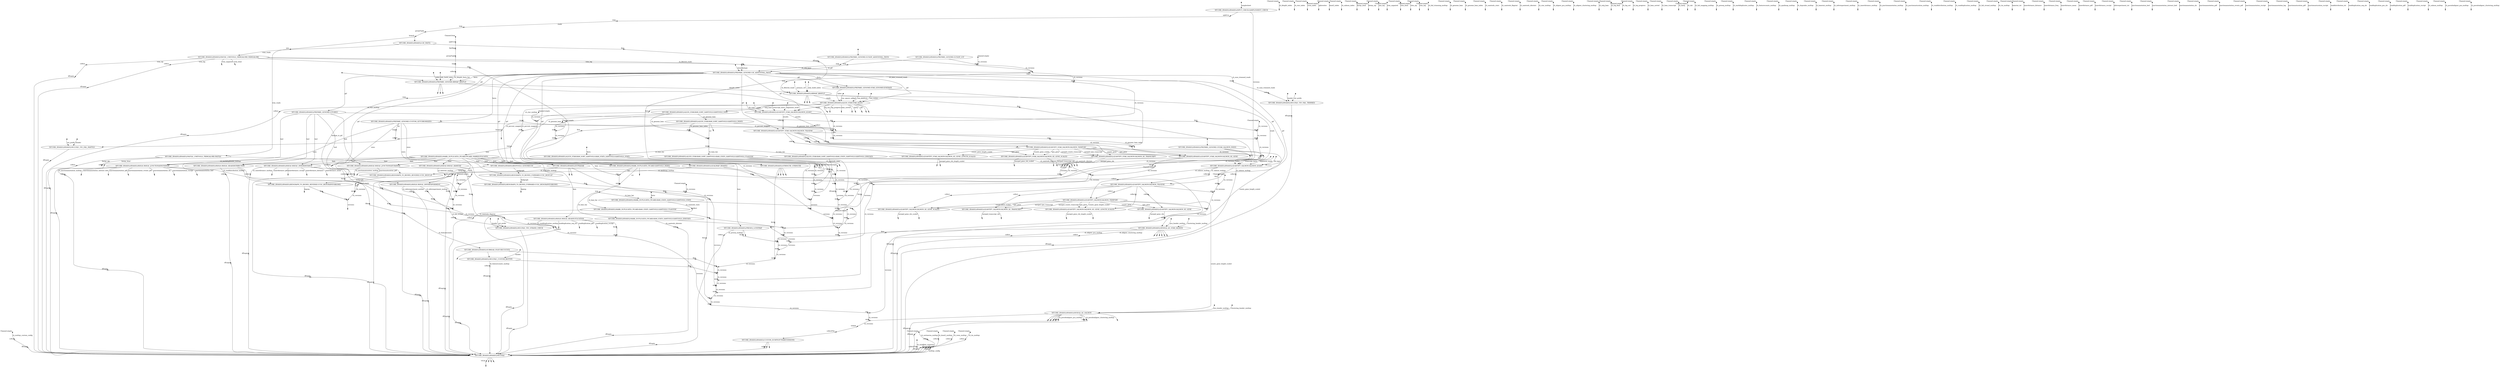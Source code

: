 digraph "flowchart" {
p0 [shape=point,label="",fixedsize=true,width=0.1,xlabel="Channel.empty"];
p492 [shape=circle,label="",fixedsize=true,width=0.1,xlabel="collect"];
p0 -> p492 [label="ch_multiqc_custom_config"];

p1 [shape=point,label="",fixedsize=true,width=0.1,xlabel="Channel.empty"];
p52 [shape=circle,label="",fixedsize=true,width=0.1,xlabel="mix"];
p1 -> p52 [label="ch_versions"];

p2 [shape=point,label="",fixedsize=true,width=0.1,xlabel="Channel.empty"];
p6 [shape=circle,label="",fixedsize=true,width=0.1,xlabel="mix"];
p2 -> p6 [label="ch_versions"];

p3 [shape=point,label="",fixedsize=true,width=0.1];
p4 [label="NFCORE_RNASEQ:RNASEQ:PREPARE_GENOME:GUNZIP_GTF"];
p3 -> p4;

p4 [label="NFCORE_RNASEQ:RNASEQ:PREPARE_GENOME:GUNZIP_GTF"];
p5 [shape=circle,label="",fixedsize=true,width=0.1,xlabel="map"];
p4 -> p5;

p4 [label="NFCORE_RNASEQ:RNASEQ:PREPARE_GENOME:GUNZIP_GTF"];
p6 [shape=circle,label="",fixedsize=true,width=0.1,xlabel="mix"];
p4 -> p6;

p5 [shape=circle,label="",fixedsize=true,width=0.1,xlabel="map"];
p13 [label="NFCORE_RNASEQ:RNASEQ:PREPARE_GENOME:CAT_ADDITIONAL_FASTA"];
p5 -> p13 [label="ch_gtf"];

p6 [shape=circle,label="",fixedsize=true,width=0.1,xlabel="mix"];
p10 [shape=circle,label="",fixedsize=true,width=0.1,xlabel="mix"];
p6 -> p10 [label="ch_versions"];

p7 [shape=point,label="",fixedsize=true,width=0.1];
p8 [label="NFCORE_RNASEQ:RNASEQ:PREPARE_GENOME:GUNZIP_ADDITIONAL_FASTA"];
p7 -> p8;

p8 [label="NFCORE_RNASEQ:RNASEQ:PREPARE_GENOME:GUNZIP_ADDITIONAL_FASTA"];
p9 [shape=circle,label="",fixedsize=true,width=0.1,xlabel="map"];
p8 -> p9;

p8 [label="NFCORE_RNASEQ:RNASEQ:PREPARE_GENOME:GUNZIP_ADDITIONAL_FASTA"];
p10 [shape=circle,label="",fixedsize=true,width=0.1,xlabel="mix"];
p8 -> p10;

p9 [shape=circle,label="",fixedsize=true,width=0.1,xlabel="map"];
p13 [label="NFCORE_RNASEQ:RNASEQ:PREPARE_GENOME:CAT_ADDITIONAL_FASTA"];
p9 -> p13 [label="ch_add_fasta"];

p10 [shape=circle,label="",fixedsize=true,width=0.1,xlabel="mix"];
p14 [shape=circle,label="",fixedsize=true,width=0.1,xlabel="mix"];
p10 -> p14 [label="ch_versions"];

p11 [shape=point,label="",fixedsize=true,width=0.1];
p13 [label="NFCORE_RNASEQ:RNASEQ:PREPARE_GENOME:CAT_ADDITIONAL_FASTA"];
p11 -> p13 [label="fasta"];

p12 [shape=point,label="",fixedsize=true,width=0.1];
p13 [label="NFCORE_RNASEQ:RNASEQ:PREPARE_GENOME:CAT_ADDITIONAL_FASTA"];
p12 -> p13 [label="biotype"];

p13 [label="NFCORE_RNASEQ:RNASEQ:PREPARE_GENOME:CAT_ADDITIONAL_FASTA"];
p17 [label="NFCORE_RNASEQ:RNASEQ:PREPARE_GENOME:CUSTOM_GETCHROMSIZES"];
p13 -> p17 [label="fasta"];

p13 [label="NFCORE_RNASEQ:RNASEQ:PREPARE_GENOME:CAT_ADDITIONAL_FASTA"];
p15 [label="NFCORE_RNASEQ:RNASEQ:PREPARE_GENOME:GTF2BED"];
p13 -> p15 [label="gtf"];

p13 [label="NFCORE_RNASEQ:RNASEQ:PREPARE_GENOME:CAT_ADDITIONAL_FASTA"];
p14 [shape=circle,label="",fixedsize=true,width=0.1,xlabel="mix"];
p13 -> p14;

p14 [shape=circle,label="",fixedsize=true,width=0.1,xlabel="mix"];
p16 [shape=circle,label="",fixedsize=true,width=0.1,xlabel="mix"];
p14 -> p16 [label="ch_versions"];

p15 [label="NFCORE_RNASEQ:RNASEQ:PREPARE_GENOME:GTF2BED"];
p369 [label="NFCORE_RNASEQ:RNASEQ:RSEQC:RSEQC_INNERDISTANCE"];
p15 -> p369 [label="bed"];

p15 [label="NFCORE_RNASEQ:RNASEQ:PREPARE_GENOME:GTF2BED"];
p16 [shape=circle,label="",fixedsize=true,width=0.1,xlabel="mix"];
p15 -> p16;

p16 [shape=circle,label="",fixedsize=true,width=0.1,xlabel="mix"];
p18 [shape=circle,label="",fixedsize=true,width=0.1,xlabel="mix"];
p16 -> p18 [label="ch_versions"];

p17 [label="NFCORE_RNASEQ:RNASEQ:PREPARE_GENOME:CUSTOM_GETCHROMSIZES"];
p306 [label="NFCORE_RNASEQ:RNASEQ:BEDGRAPH_TO_BIGWIG_FORWARD:UCSC_BEDCLIP"];
p17 -> p306 [label="sizes"];

p17 [label="NFCORE_RNASEQ:RNASEQ:PREPARE_GENOME:CUSTOM_GETCHROMSIZES"];
p53 [shape=circle,label="",fixedsize=true,width=0.1,xlabel="map"];
p17 -> p53 [label="fai"];

p17 [label="NFCORE_RNASEQ:RNASEQ:PREPARE_GENOME:CUSTOM_GETCHROMSIZES"];
p18 [shape=circle,label="",fixedsize=true,width=0.1,xlabel="mix"];
p17 -> p18;

p18 [shape=circle,label="",fixedsize=true,width=0.1,xlabel="mix"];
p34 [shape=circle,label="",fixedsize=true,width=0.1,xlabel="mix"];
p18 -> p34 [label="ch_versions"];

p19 [shape=point,label="",fixedsize=true,width=0.1,xlabel="Channel.empty"];
p20 [shape=point];
p19 -> p20 [label="ch_bbsplit_index"];

p21 [shape=point,label="",fixedsize=true,width=0.1,xlabel="Channel.from"];
p22 [shape=circle,label="",fixedsize=true,width=0.1,xlabel="splitCsv"];
p21 -> p22;

p22 [shape=circle,label="",fixedsize=true,width=0.1,xlabel="splitCsv"];
p23 [shape=circle,label="",fixedsize=true,width=0.1,xlabel="flatMap"];
p22 -> p23;

p23 [shape=circle,label="",fixedsize=true,width=0.1,xlabel="flatMap"];
p24 [shape=circle,label="",fixedsize=true,width=0.1,xlabel="groupTuple"];
p23 -> p24;

p24 [shape=circle,label="",fixedsize=true,width=0.1,xlabel="groupTuple"];
p25 [shape=circle,label="",fixedsize=true,width=0.1,xlabel="map"];
p24 -> p25;

p25 [shape=circle,label="",fixedsize=true,width=0.1,xlabel="map"];
p26 [shape=circle,label="",fixedsize=true,width=0.1,xlabel="collect"];
p25 -> p26;

p26 [shape=circle,label="",fixedsize=true,width=0.1,xlabel="collect"];
p30 [label="NFCORE_RNASEQ:RNASEQ:PREPARE_GENOME:BBMAP_BBSPLIT"];
p26 -> p30 [label="ch_bbsplit_fasta_list"];

p27 [shape=point,label="",fixedsize=true,width=0.1];
p30 [label="NFCORE_RNASEQ:RNASEQ:PREPARE_GENOME:BBMAP_BBSPLIT"];
p27 -> p30;

p28 [shape=point,label="",fixedsize=true,width=0.1];
p30 [label="NFCORE_RNASEQ:RNASEQ:PREPARE_GENOME:BBMAP_BBSPLIT"];
p28 -> p30 [label="index"];

p13 [label="NFCORE_RNASEQ:RNASEQ:PREPARE_GENOME:CAT_ADDITIONAL_FASTA"];
p30 [label="NFCORE_RNASEQ:RNASEQ:PREPARE_GENOME:BBMAP_BBSPLIT"];
p13 -> p30 [label="fasta"];

p29 [shape=point,label="",fixedsize=true,width=0.1];
p30 [label="NFCORE_RNASEQ:RNASEQ:PREPARE_GENOME:BBMAP_BBSPLIT"];
p29 -> p30 [label="only_build_index"];

p30 [label="NFCORE_RNASEQ:RNASEQ:PREPARE_GENOME:BBMAP_BBSPLIT"];
p107 [label="NFCORE_RNASEQ:RNASEQ:BBMAP_BBSPLIT"];
p30 -> p107 [label="bbsplit_index"];

p30 [label="NFCORE_RNASEQ:RNASEQ:PREPARE_GENOME:BBMAP_BBSPLIT"];
p33 [shape=point];
p30 -> p33;

p30 [label="NFCORE_RNASEQ:RNASEQ:PREPARE_GENOME:BBMAP_BBSPLIT"];
p32 [shape=point];
p30 -> p32;

p30 [label="NFCORE_RNASEQ:RNASEQ:PREPARE_GENOME:BBMAP_BBSPLIT"];
p31 [shape=point];
p30 -> p31;

p30 [label="NFCORE_RNASEQ:RNASEQ:PREPARE_GENOME:BBMAP_BBSPLIT"];
p34 [shape=circle,label="",fixedsize=true,width=0.1,xlabel="mix"];
p30 -> p34;

p34 [shape=circle,label="",fixedsize=true,width=0.1,xlabel="mix"];
p38 [shape=circle,label="",fixedsize=true,width=0.1,xlabel="mix"];
p34 -> p38 [label="ch_versions"];

p35 [shape=point,label="",fixedsize=true,width=0.1,xlabel="Channel.empty"];
p36 [shape=point];
p35 -> p36 [label="ch_star_index"];

p13 [label="NFCORE_RNASEQ:RNASEQ:PREPARE_GENOME:CAT_ADDITIONAL_FASTA"];
p37 [label="NFCORE_RNASEQ:RNASEQ:PREPARE_GENOME:STAR_GENOMEGENERATE"];
p13 -> p37 [label="fasta"];

p13 [label="NFCORE_RNASEQ:RNASEQ:PREPARE_GENOME:CAT_ADDITIONAL_FASTA"];
p37 [label="NFCORE_RNASEQ:RNASEQ:PREPARE_GENOME:STAR_GENOMEGENERATE"];
p13 -> p37 [label="gtf"];

p37 [label="NFCORE_RNASEQ:RNASEQ:PREPARE_GENOME:STAR_GENOMEGENERATE"];
p150 [label="NFCORE_RNASEQ:RNASEQ:ALIGN_STAR:STAR_ALIGN"];
p37 -> p150 [label="index"];

p37 [label="NFCORE_RNASEQ:RNASEQ:PREPARE_GENOME:STAR_GENOMEGENERATE"];
p38 [shape=circle,label="",fixedsize=true,width=0.1,xlabel="mix"];
p37 -> p38;

p38 [shape=circle,label="",fixedsize=true,width=0.1,xlabel="mix"];
p50 [shape=circle,label="",fixedsize=true,width=0.1,xlabel="mix"];
p38 -> p50 [label="ch_versions"];

p39 [shape=point,label="",fixedsize=true,width=0.1,xlabel="Channel.empty"];
p40 [shape=point];
p39 -> p40 [label="rsem_index"];

p41 [shape=point,label="",fixedsize=true,width=0.1,xlabel="Channel.empty"];
p42 [shape=point];
p41 -> p42 [label="splicesites"];

p43 [shape=point,label="",fixedsize=true,width=0.1,xlabel="Channel.empty"];
p44 [shape=point];
p43 -> p44 [label="hisat2_index"];

p45 [shape=point,label="",fixedsize=true,width=0.1,xlabel="Channel.empty"];
p46 [shape=point];
p45 -> p46 [label="ch_salmon_index"];

p47 [shape=point,label="",fixedsize=true,width=0.1];
p48 [label="NFCORE_RNASEQ:RNASEQ:PREPARE_GENOME:UNTAR_SALMON_INDEX"];
p47 -> p48;

p48 [label="NFCORE_RNASEQ:RNASEQ:PREPARE_GENOME:UNTAR_SALMON_INDEX"];
p49 [shape=circle,label="",fixedsize=true,width=0.1,xlabel="map"];
p48 -> p49;

p48 [label="NFCORE_RNASEQ:RNASEQ:PREPARE_GENOME:UNTAR_SALMON_INDEX"];
p50 [shape=circle,label="",fixedsize=true,width=0.1,xlabel="mix"];
p48 -> p50;

p49 [shape=circle,label="",fixedsize=true,width=0.1,xlabel="map"];
p450 [label="NFCORE_RNASEQ:RNASEQ:QUANTIFY_SALMON:SALMON_QUANT"];
p49 -> p450 [label="index"];

p50 [shape=circle,label="",fixedsize=true,width=0.1,xlabel="mix"];
p51 [shape=circle,label="",fixedsize=true,width=0.1,xlabel="ifEmpty"];
p50 -> p51 [label="ch_versions"];

p51 [shape=circle,label="",fixedsize=true,width=0.1,xlabel="ifEmpty"];
p52 [shape=circle,label="",fixedsize=true,width=0.1,xlabel="mix"];
p51 -> p52 [label="versions"];

p52 [shape=circle,label="",fixedsize=true,width=0.1,xlabel="mix"];
p62 [shape=circle,label="",fixedsize=true,width=0.1,xlabel="mix"];
p52 -> p62 [label="ch_versions"];

p53 [shape=circle,label="",fixedsize=true,width=0.1,xlabel="map"];
p54 [shape=point];
p53 -> p54;

p55 [shape=point,label="",fixedsize=true,width=0.1];
p56 [label="NFCORE_RNASEQ:RNASEQ:INPUT_CHECK:SAMPLESHEET_CHECK"];
p55 -> p56 [label="samplesheet"];

p56 [label="NFCORE_RNASEQ:RNASEQ:INPUT_CHECK:SAMPLESHEET_CHECK"];
p57 [shape=circle,label="",fixedsize=true,width=0.1,xlabel="splitCsv"];
p56 -> p57;

p56 [label="NFCORE_RNASEQ:RNASEQ:INPUT_CHECK:SAMPLESHEET_CHECK"];
p62 [shape=circle,label="",fixedsize=true,width=0.1,xlabel="mix"];
p56 -> p62 [label="versions"];

p57 [shape=circle,label="",fixedsize=true,width=0.1,xlabel="splitCsv"];
p58 [shape=circle,label="",fixedsize=true,width=0.1,xlabel="map"];
p57 -> p58;

p58 [shape=circle,label="",fixedsize=true,width=0.1,xlabel="map"];
p59 [shape=circle,label="",fixedsize=true,width=0.1,xlabel="map"];
p58 -> p59 [label="reads"];

p59 [shape=circle,label="",fixedsize=true,width=0.1,xlabel="map"];
p60 [shape=circle,label="",fixedsize=true,width=0.1,xlabel="groupTuple"];
p59 -> p60;

p60 [shape=circle,label="",fixedsize=true,width=0.1,xlabel="groupTuple"];
p61 [shape=circle,label="",fixedsize=true,width=0.1,xlabel="branch"];
p60 -> p61;

p61 [shape=circle,label="",fixedsize=true,width=0.1,xlabel="branch"];
p64 [shape=circle,label="",fixedsize=true,width=0.1,xlabel="mix"];
p61 -> p64;

p61 [shape=circle,label="",fixedsize=true,width=0.1,xlabel="branch"];
p63 [label="NFCORE_RNASEQ:RNASEQ:CAT_FASTQ"];
p61 -> p63;

p62 [shape=circle,label="",fixedsize=true,width=0.1,xlabel="mix"];
p67 [shape=circle,label="",fixedsize=true,width=0.1,xlabel="mix"];
p62 -> p67 [label="ch_versions"];

p63 [label="NFCORE_RNASEQ:RNASEQ:CAT_FASTQ"];
p64 [shape=circle,label="",fixedsize=true,width=0.1,xlabel="mix"];
p63 -> p64;

p63 [label="NFCORE_RNASEQ:RNASEQ:CAT_FASTQ"];
p65 [shape=circle,label="",fixedsize=true,width=0.1,xlabel="first"];
p63 -> p65;

p64 [shape=circle,label="",fixedsize=true,width=0.1,xlabel="mix"];
p73 [label="NFCORE_RNASEQ:RNASEQ:FASTQC_UMITOOLS_TRIMGALORE:FASTQC"];
p64 -> p73 [label="trim_reads"];

p65 [shape=circle,label="",fixedsize=true,width=0.1,xlabel="first"];
p66 [shape=circle,label="",fixedsize=true,width=0.1,xlabel="ifEmpty"];
p65 -> p66;

p66 [shape=circle,label="",fixedsize=true,width=0.1,xlabel="ifEmpty"];
p67 [shape=circle,label="",fixedsize=true,width=0.1,xlabel="mix"];
p66 -> p67;

p67 [shape=circle,label="",fixedsize=true,width=0.1,xlabel="mix"];
p93 [shape=circle,label="",fixedsize=true,width=0.1,xlabel="mix"];
p67 -> p93 [label="ch_versions"];

p68 [shape=point,label="",fixedsize=true,width=0.1,xlabel="Channel.empty"];
p76 [shape=circle,label="",fixedsize=true,width=0.1,xlabel="mix"];
p68 -> p76 [label="ch_versions"];

p69 [shape=point,label="",fixedsize=true,width=0.1,xlabel="Channel.empty"];
p70 [shape=point];
p69 -> p70 [label="fastqc_html"];

p71 [shape=point,label="",fixedsize=true,width=0.1,xlabel="Channel.empty"];
p72 [shape=point];
p71 -> p72 [label="fastqc_zip"];

p73 [label="NFCORE_RNASEQ:RNASEQ:FASTQC_UMITOOLS_TRIMGALORE:FASTQC"];
p74 [shape=point];
p73 -> p74 [label="fastqc_html"];

p73 [label="NFCORE_RNASEQ:RNASEQ:FASTQC_UMITOOLS_TRIMGALORE:FASTQC"];
p500 [shape=circle,label="",fixedsize=true,width=0.1,xlabel="collect"];
p73 -> p500 [label="fastqc_zip"];

p73 [label="NFCORE_RNASEQ:RNASEQ:FASTQC_UMITOOLS_TRIMGALORE:FASTQC"];
p75 [shape=circle,label="",fixedsize=true,width=0.1,xlabel="first"];
p73 -> p75;

p75 [shape=circle,label="",fixedsize=true,width=0.1,xlabel="first"];
p76 [shape=circle,label="",fixedsize=true,width=0.1,xlabel="mix"];
p75 -> p76;

p76 [shape=circle,label="",fixedsize=true,width=0.1,xlabel="mix"];
p91 [shape=circle,label="",fixedsize=true,width=0.1,xlabel="mix"];
p76 -> p91 [label="ch_versions"];

p77 [shape=point,label="",fixedsize=true,width=0.1,xlabel="Channel.empty"];
p78 [shape=point];
p77 -> p78 [label="umi_log"];

p79 [shape=point,label="",fixedsize=true,width=0.1,xlabel="Channel.empty"];
p80 [shape=point];
p79 -> p80 [label="trim_unpaired"];

p81 [shape=point,label="",fixedsize=true,width=0.1,xlabel="Channel.empty"];
p82 [shape=point];
p81 -> p82 [label="trim_html"];

p83 [shape=point,label="",fixedsize=true,width=0.1,xlabel="Channel.empty"];
p84 [shape=point];
p83 -> p84 [label="trim_zip"];

p85 [shape=point,label="",fixedsize=true,width=0.1,xlabel="Channel.empty"];
p86 [shape=point];
p85 -> p86 [label="trim_log"];

p64 [shape=circle,label="",fixedsize=true,width=0.1,xlabel="mix"];
p87 [label="NFCORE_RNASEQ:RNASEQ:FASTQC_UMITOOLS_TRIMGALORE:TRIMGALORE"];
p64 -> p87 [label="trim_reads"];

p87 [label="NFCORE_RNASEQ:RNASEQ:FASTQC_UMITOOLS_TRIMGALORE:TRIMGALORE"];
p96 [shape=circle,label="",fixedsize=true,width=0.1,xlabel="join"];
p87 -> p96 [label="ch_filtered_reads"];

p87 [label="NFCORE_RNASEQ:RNASEQ:FASTQC_UMITOOLS_TRIMGALORE:TRIMGALORE"];
p96 [shape=circle,label="",fixedsize=true,width=0.1,xlabel="join"];
p87 -> p96 [label="trim_log"];

p87 [label="NFCORE_RNASEQ:RNASEQ:FASTQC_UMITOOLS_TRIMGALORE:TRIMGALORE"];
p90 [shape=circle,label="",fixedsize=true,width=0.1,xlabel="first"];
p87 -> p90;

p87 [label="NFCORE_RNASEQ:RNASEQ:FASTQC_UMITOOLS_TRIMGALORE:TRIMGALORE"];
p89 [shape=point];
p87 -> p89 [label="trim_unpaired"];

p87 [label="NFCORE_RNASEQ:RNASEQ:FASTQC_UMITOOLS_TRIMGALORE:TRIMGALORE"];
p88 [shape=point];
p87 -> p88 [label="trim_html"];

p87 [label="NFCORE_RNASEQ:RNASEQ:FASTQC_UMITOOLS_TRIMGALORE:TRIMGALORE"];
p502 [shape=circle,label="",fixedsize=true,width=0.1,xlabel="collect"];
p87 -> p502 [label="trim_zip"];

p90 [shape=circle,label="",fixedsize=true,width=0.1,xlabel="first"];
p91 [shape=circle,label="",fixedsize=true,width=0.1,xlabel="mix"];
p90 -> p91;

p91 [shape=circle,label="",fixedsize=true,width=0.1,xlabel="mix"];
p92 [shape=circle,label="",fixedsize=true,width=0.1,xlabel="ifEmpty"];
p91 -> p92 [label="ch_versions"];

p92 [shape=circle,label="",fixedsize=true,width=0.1,xlabel="ifEmpty"];
p93 [shape=circle,label="",fixedsize=true,width=0.1,xlabel="mix"];
p92 -> p93 [label="versions"];

p93 [shape=circle,label="",fixedsize=true,width=0.1,xlabel="mix"];
p112 [shape=circle,label="",fixedsize=true,width=0.1,xlabel="mix"];
p93 -> p112 [label="ch_versions"];

p94 [shape=point,label="",fixedsize=true,width=0.1,xlabel="Channel.empty"];
p95 [shape=point];
p94 -> p95 [label="ch_fail_trimming_multiqc"];

p96 [shape=circle,label="",fixedsize=true,width=0.1,xlabel="join"];
p97 [shape=circle,label="",fixedsize=true,width=0.1,xlabel="map"];
p96 -> p97;

p97 [shape=circle,label="",fixedsize=true,width=0.1,xlabel="map"];
p98 [shape=circle,label="",fixedsize=true,width=0.1,xlabel="map"];
p97 -> p98 [label="ch_num_trimmed_reads"];

p98 [shape=circle,label="",fixedsize=true,width=0.1,xlabel="map"];
p107 [label="NFCORE_RNASEQ:RNASEQ:BBMAP_BBSPLIT"];
p98 -> p107 [label="ch_filtered_reads"];

p97 [shape=circle,label="",fixedsize=true,width=0.1,xlabel="map"];
p99 [shape=circle,label="",fixedsize=true,width=0.1,xlabel="map"];
p97 -> p99 [label="ch_num_trimmed_reads"];

p99 [shape=circle,label="",fixedsize=true,width=0.1,xlabel="map"];
p100 [shape=circle,label="",fixedsize=true,width=0.1,xlabel="collect"];
p99 -> p100 [label="ch_num_trimmed_reads"];

p100 [shape=circle,label="",fixedsize=true,width=0.1,xlabel="collect"];
p103 [label="NFCORE_RNASEQ:RNASEQ:MULTIQC_TSV_FAIL_TRIMMED"];
p100 -> p103;

p101 [shape=point,label="",fixedsize=true,width=0.1];
p103 [label="NFCORE_RNASEQ:RNASEQ:MULTIQC_TSV_FAIL_TRIMMED"];
p101 -> p103 [label="header"];

p102 [shape=point,label="",fixedsize=true,width=0.1];
p103 [label="NFCORE_RNASEQ:RNASEQ:MULTIQC_TSV_FAIL_TRIMMED"];
p102 -> p103 [label="out_prefix"];

p103 [label="NFCORE_RNASEQ:RNASEQ:MULTIQC_TSV_FAIL_TRIMMED"];
p497 [shape=circle,label="",fixedsize=true,width=0.1,xlabel="ifEmpty"];
p103 -> p497;

p104 [shape=point,label="",fixedsize=true,width=0.1];
p107 [label="NFCORE_RNASEQ:RNASEQ:BBMAP_BBSPLIT"];
p104 -> p107 [label="primary_ref"];

p105 [shape=point,label="",fixedsize=true,width=0.1];
p107 [label="NFCORE_RNASEQ:RNASEQ:BBMAP_BBSPLIT"];
p105 -> p107;

p106 [shape=point,label="",fixedsize=true,width=0.1];
p107 [label="NFCORE_RNASEQ:RNASEQ:BBMAP_BBSPLIT"];
p106 -> p107 [label="only_build_index"];

p107 [label="NFCORE_RNASEQ:RNASEQ:BBMAP_BBSPLIT"];
p110 [shape=point];
p107 -> p110;

p107 [label="NFCORE_RNASEQ:RNASEQ:BBMAP_BBSPLIT"];
p150 [label="NFCORE_RNASEQ:RNASEQ:ALIGN_STAR:STAR_ALIGN"];
p107 -> p150 [label="reads"];

p107 [label="NFCORE_RNASEQ:RNASEQ:BBMAP_BBSPLIT"];
p109 [shape=point];
p107 -> p109;

p107 [label="NFCORE_RNASEQ:RNASEQ:BBMAP_BBSPLIT"];
p108 [shape=point];
p107 -> p108;

p107 [label="NFCORE_RNASEQ:RNASEQ:BBMAP_BBSPLIT"];
p111 [shape=circle,label="",fixedsize=true,width=0.1,xlabel="first"];
p107 -> p111;

p111 [shape=circle,label="",fixedsize=true,width=0.1,xlabel="first"];
p112 [shape=circle,label="",fixedsize=true,width=0.1,xlabel="mix"];
p111 -> p112;

p112 [shape=circle,label="",fixedsize=true,width=0.1,xlabel="mix"];
p188 [shape=circle,label="",fixedsize=true,width=0.1,xlabel="mix"];
p112 -> p188 [label="ch_versions"];

p113 [shape=point,label="",fixedsize=true,width=0.1,xlabel="Channel.empty"];
p506 [shape=circle,label="",fixedsize=true,width=0.1,xlabel="collect"];
p113 -> p506 [label="ch_sortmerna_multiqc"];

p114 [shape=point,label="",fixedsize=true,width=0.1,xlabel="Channel.empty"];
p115 [shape=point];
p114 -> p115 [label="ch_genome_bam"];

p116 [shape=point,label="",fixedsize=true,width=0.1,xlabel="Channel.empty"];
p117 [shape=point];
p116 -> p117 [label="ch_genome_bam_index"];

p118 [shape=point,label="",fixedsize=true,width=0.1,xlabel="Channel.empty"];
p119 [shape=point];
p118 -> p119 [label="ch_samtools_stats"];

p120 [shape=point,label="",fixedsize=true,width=0.1,xlabel="Channel.empty"];
p121 [shape=point];
p120 -> p121 [label="ch_samtools_flagstat"];

p122 [shape=point,label="",fixedsize=true,width=0.1,xlabel="Channel.empty"];
p123 [shape=point];
p122 -> p123 [label="ch_samtools_idxstats"];

p124 [shape=point,label="",fixedsize=true,width=0.1,xlabel="Channel.empty"];
p125 [shape=point];
p124 -> p125 [label="ch_star_multiqc"];

p126 [shape=point,label="",fixedsize=true,width=0.1,xlabel="Channel.empty"];
p127 [shape=point];
p126 -> p127 [label="ch_aligner_pca_multiqc"];

p128 [shape=point,label="",fixedsize=true,width=0.1,xlabel="Channel.empty"];
p129 [shape=point];
p128 -> p129 [label="ch_aligner_clustering_multiqc"];

p130 [shape=point,label="",fixedsize=true,width=0.1,xlabel="Channel.empty"];
p160 [shape=circle,label="",fixedsize=true,width=0.1,xlabel="mix"];
p130 -> p160 [label="ch_versions"];

p131 [shape=point,label="",fixedsize=true,width=0.1,xlabel="Channel.empty"];
p132 [shape=point];
p131 -> p132 [label="ch_orig_bam"];

p133 [shape=point,label="",fixedsize=true,width=0.1,xlabel="Channel.empty"];
p134 [shape=point];
p133 -> p134 [label="ch_log_final"];

p135 [shape=point,label="",fixedsize=true,width=0.1,xlabel="Channel.empty"];
p136 [shape=point];
p135 -> p136 [label="ch_log_out"];

p137 [shape=point,label="",fixedsize=true,width=0.1,xlabel="Channel.empty"];
p138 [shape=point];
p137 -> p138 [label="ch_log_progress"];

p139 [shape=point,label="",fixedsize=true,width=0.1,xlabel="Channel.empty"];
p140 [shape=point];
p139 -> p140 [label="ch_bam_sorted"];

p141 [shape=point,label="",fixedsize=true,width=0.1,xlabel="Channel.empty"];
p142 [shape=point];
p141 -> p142 [label="ch_bam_transcript"];

p143 [shape=point,label="",fixedsize=true,width=0.1,xlabel="Channel.empty"];
p144 [shape=point];
p143 -> p144 [label="ch_fastq"];

p145 [shape=point,label="",fixedsize=true,width=0.1,xlabel="Channel.empty"];
p146 [shape=point];
p145 -> p146 [label="ch_tab"];

p13 [label="NFCORE_RNASEQ:RNASEQ:PREPARE_GENOME:CAT_ADDITIONAL_FASTA"];
p150 [label="NFCORE_RNASEQ:RNASEQ:ALIGN_STAR:STAR_ALIGN"];
p13 -> p150 [label="gtf"];

p147 [shape=point,label="",fixedsize=true,width=0.1];
p150 [label="NFCORE_RNASEQ:RNASEQ:ALIGN_STAR:STAR_ALIGN"];
p147 -> p150 [label="star_ignore_sjdbgtf"];

p148 [shape=point,label="",fixedsize=true,width=0.1];
p150 [label="NFCORE_RNASEQ:RNASEQ:ALIGN_STAR:STAR_ALIGN"];
p148 -> p150 [label="seq_platform"];

p149 [shape=point,label="",fixedsize=true,width=0.1];
p150 [label="NFCORE_RNASEQ:RNASEQ:ALIGN_STAR:STAR_ALIGN"];
p149 -> p150 [label="seq_center"];

p150 [label="NFCORE_RNASEQ:RNASEQ:ALIGN_STAR:STAR_ALIGN"];
p162 [label="NFCORE_RNASEQ:RNASEQ:ALIGN_STAR:BAM_SORT_SAMTOOLS:SAMTOOLS_SORT"];
p150 -> p162 [label="orig_bam"];

p150 [label="NFCORE_RNASEQ:RNASEQ:ALIGN_STAR:STAR_ALIGN"];
p235 [shape=circle,label="",fixedsize=true,width=0.1,xlabel="map"];
p150 -> p235 [label="ch_star_multiqc"];

p150 [label="NFCORE_RNASEQ:RNASEQ:ALIGN_STAR:STAR_ALIGN"];
p158 [shape=point];
p150 -> p158 [label="log_out"];

p150 [label="NFCORE_RNASEQ:RNASEQ:ALIGN_STAR:STAR_ALIGN"];
p157 [shape=point];
p150 -> p157 [label="log_progress"];

p150 [label="NFCORE_RNASEQ:RNASEQ:ALIGN_STAR:STAR_ALIGN"];
p159 [shape=circle,label="",fixedsize=true,width=0.1,xlabel="first"];
p150 -> p159;

p150 [label="NFCORE_RNASEQ:RNASEQ:ALIGN_STAR:STAR_ALIGN"];
p156 [shape=point];
p150 -> p156 [label="bam_sorted"];

p150 [label="NFCORE_RNASEQ:RNASEQ:ALIGN_STAR:STAR_ALIGN"];
p194 [label="NFCORE_RNASEQ:RNASEQ:QUANTIFY_STAR_SALMON:SALMON_QUANT"];
p150 -> p194 [label="reads"];

p150 [label="NFCORE_RNASEQ:RNASEQ:ALIGN_STAR:STAR_ALIGN"];
p155 [shape=point];
p150 -> p155;

p150 [label="NFCORE_RNASEQ:RNASEQ:ALIGN_STAR:STAR_ALIGN"];
p154 [shape=point];
p150 -> p154 [label="fastq"];

p150 [label="NFCORE_RNASEQ:RNASEQ:ALIGN_STAR:STAR_ALIGN"];
p153 [shape=point];
p150 -> p153 [label="tab"];

p150 [label="NFCORE_RNASEQ:RNASEQ:ALIGN_STAR:STAR_ALIGN"];
p152 [shape=point];
p150 -> p152;

p150 [label="NFCORE_RNASEQ:RNASEQ:ALIGN_STAR:STAR_ALIGN"];
p151 [shape=point];
p150 -> p151;

p159 [shape=circle,label="",fixedsize=true,width=0.1,xlabel="first"];
p160 [shape=circle,label="",fixedsize=true,width=0.1,xlabel="mix"];
p159 -> p160;

p160 [shape=circle,label="",fixedsize=true,width=0.1,xlabel="mix"];
p187 [shape=circle,label="",fixedsize=true,width=0.1,xlabel="mix"];
p160 -> p187 [label="ch_versions"];

p161 [shape=point,label="",fixedsize=true,width=0.1,xlabel="Channel.empty"];
p164 [shape=circle,label="",fixedsize=true,width=0.1,xlabel="mix"];
p161 -> p164 [label="ch_versions"];

p162 [label="NFCORE_RNASEQ:RNASEQ:ALIGN_STAR:BAM_SORT_SAMTOOLS:SAMTOOLS_SORT"];
p165 [label="NFCORE_RNASEQ:RNASEQ:ALIGN_STAR:BAM_SORT_SAMTOOLS:SAMTOOLS_INDEX"];
p162 -> p165 [label="ch_genome_bam"];

p162 [label="NFCORE_RNASEQ:RNASEQ:ALIGN_STAR:BAM_SORT_SAMTOOLS:SAMTOOLS_SORT"];
p163 [shape=circle,label="",fixedsize=true,width=0.1,xlabel="first"];
p162 -> p163;

p163 [shape=circle,label="",fixedsize=true,width=0.1,xlabel="first"];
p164 [shape=circle,label="",fixedsize=true,width=0.1,xlabel="mix"];
p163 -> p164;

p164 [shape=circle,label="",fixedsize=true,width=0.1,xlabel="mix"];
p168 [shape=circle,label="",fixedsize=true,width=0.1,xlabel="mix"];
p164 -> p168 [label="ch_versions"];

p165 [label="NFCORE_RNASEQ:RNASEQ:ALIGN_STAR:BAM_SORT_SAMTOOLS:SAMTOOLS_INDEX"];
p169 [shape=circle,label="",fixedsize=true,width=0.1,xlabel="join"];
p165 -> p169 [label="ch_genome_bam_index"];

p165 [label="NFCORE_RNASEQ:RNASEQ:ALIGN_STAR:BAM_SORT_SAMTOOLS:SAMTOOLS_INDEX"];
p170 [shape=circle,label="",fixedsize=true,width=0.1,xlabel="join"];
p165 -> p170 [label="csi"];

p165 [label="NFCORE_RNASEQ:RNASEQ:ALIGN_STAR:BAM_SORT_SAMTOOLS:SAMTOOLS_INDEX"];
p166 [shape=point];
p165 -> p166;

p165 [label="NFCORE_RNASEQ:RNASEQ:ALIGN_STAR:BAM_SORT_SAMTOOLS:SAMTOOLS_INDEX"];
p167 [shape=circle,label="",fixedsize=true,width=0.1,xlabel="first"];
p165 -> p167;

p167 [shape=circle,label="",fixedsize=true,width=0.1,xlabel="first"];
p168 [shape=circle,label="",fixedsize=true,width=0.1,xlabel="mix"];
p167 -> p168;

p168 [shape=circle,label="",fixedsize=true,width=0.1,xlabel="mix"];
p186 [shape=circle,label="",fixedsize=true,width=0.1,xlabel="mix"];
p168 -> p186 [label="ch_versions"];

p162 [label="NFCORE_RNASEQ:RNASEQ:ALIGN_STAR:BAM_SORT_SAMTOOLS:SAMTOOLS_SORT"];
p169 [shape=circle,label="",fixedsize=true,width=0.1,xlabel="join"];
p162 -> p169 [label="ch_genome_bam"];

p169 [shape=circle,label="",fixedsize=true,width=0.1,xlabel="join"];
p170 [shape=circle,label="",fixedsize=true,width=0.1,xlabel="join"];
p169 -> p170;

p170 [shape=circle,label="",fixedsize=true,width=0.1,xlabel="join"];
p171 [shape=circle,label="",fixedsize=true,width=0.1,xlabel="map"];
p170 -> p171;

p171 [shape=circle,label="",fixedsize=true,width=0.1,xlabel="map"];
p174 [label="NFCORE_RNASEQ:RNASEQ:ALIGN_STAR:BAM_SORT_SAMTOOLS:BAM_STATS_SAMTOOLS:SAMTOOLS_STATS"];
p171 -> p174 [label="ch_bam_bai"];

p172 [shape=point,label="",fixedsize=true,width=0.1,xlabel="Channel.empty"];
p177 [shape=circle,label="",fixedsize=true,width=0.1,xlabel="mix"];
p172 -> p177 [label="ch_versions"];

p173 [shape=point,label="",fixedsize=true,width=0.1];
p174 [label="NFCORE_RNASEQ:RNASEQ:ALIGN_STAR:BAM_SORT_SAMTOOLS:BAM_STATS_SAMTOOLS:SAMTOOLS_STATS"];
p173 -> p174 [label="fasta"];

p174 [label="NFCORE_RNASEQ:RNASEQ:ALIGN_STAR:BAM_SORT_SAMTOOLS:BAM_STATS_SAMTOOLS:SAMTOOLS_STATS"];
p175 [shape=point];
p174 -> p175 [label="ch_samtools_stats"];

p174 [label="NFCORE_RNASEQ:RNASEQ:ALIGN_STAR:BAM_SORT_SAMTOOLS:BAM_STATS_SAMTOOLS:SAMTOOLS_STATS"];
p176 [shape=circle,label="",fixedsize=true,width=0.1,xlabel="first"];
p174 -> p176;

p176 [shape=circle,label="",fixedsize=true,width=0.1,xlabel="first"];
p177 [shape=circle,label="",fixedsize=true,width=0.1,xlabel="mix"];
p176 -> p177;

p177 [shape=circle,label="",fixedsize=true,width=0.1,xlabel="mix"];
p181 [shape=circle,label="",fixedsize=true,width=0.1,xlabel="mix"];
p177 -> p181 [label="ch_versions"];

p171 [shape=circle,label="",fixedsize=true,width=0.1,xlabel="map"];
p178 [label="NFCORE_RNASEQ:RNASEQ:ALIGN_STAR:BAM_SORT_SAMTOOLS:BAM_STATS_SAMTOOLS:SAMTOOLS_FLAGSTAT"];
p171 -> p178 [label="ch_bam_bai"];

p178 [label="NFCORE_RNASEQ:RNASEQ:ALIGN_STAR:BAM_SORT_SAMTOOLS:BAM_STATS_SAMTOOLS:SAMTOOLS_FLAGSTAT"];
p179 [shape=point];
p178 -> p179 [label="ch_samtools_flagstat"];

p178 [label="NFCORE_RNASEQ:RNASEQ:ALIGN_STAR:BAM_SORT_SAMTOOLS:BAM_STATS_SAMTOOLS:SAMTOOLS_FLAGSTAT"];
p180 [shape=circle,label="",fixedsize=true,width=0.1,xlabel="first"];
p178 -> p180;

p180 [shape=circle,label="",fixedsize=true,width=0.1,xlabel="first"];
p181 [shape=circle,label="",fixedsize=true,width=0.1,xlabel="mix"];
p180 -> p181;

p181 [shape=circle,label="",fixedsize=true,width=0.1,xlabel="mix"];
p185 [shape=circle,label="",fixedsize=true,width=0.1,xlabel="mix"];
p181 -> p185 [label="ch_versions"];

p171 [shape=circle,label="",fixedsize=true,width=0.1,xlabel="map"];
p182 [label="NFCORE_RNASEQ:RNASEQ:ALIGN_STAR:BAM_SORT_SAMTOOLS:BAM_STATS_SAMTOOLS:SAMTOOLS_IDXSTATS"];
p171 -> p182 [label="ch_bam_bai"];

p182 [label="NFCORE_RNASEQ:RNASEQ:ALIGN_STAR:BAM_SORT_SAMTOOLS:BAM_STATS_SAMTOOLS:SAMTOOLS_IDXSTATS"];
p183 [shape=point];
p182 -> p183 [label="ch_samtools_idxstats"];

p182 [label="NFCORE_RNASEQ:RNASEQ:ALIGN_STAR:BAM_SORT_SAMTOOLS:BAM_STATS_SAMTOOLS:SAMTOOLS_IDXSTATS"];
p184 [shape=circle,label="",fixedsize=true,width=0.1,xlabel="first"];
p182 -> p184;

p184 [shape=circle,label="",fixedsize=true,width=0.1,xlabel="first"];
p185 [shape=circle,label="",fixedsize=true,width=0.1,xlabel="mix"];
p184 -> p185;

p185 [shape=circle,label="",fixedsize=true,width=0.1,xlabel="mix"];
p186 [shape=circle,label="",fixedsize=true,width=0.1,xlabel="mix"];
p185 -> p186 [label="versions"];

p186 [shape=circle,label="",fixedsize=true,width=0.1,xlabel="mix"];
p187 [shape=circle,label="",fixedsize=true,width=0.1,xlabel="mix"];
p186 -> p187 [label="versions"];

p187 [shape=circle,label="",fixedsize=true,width=0.1,xlabel="mix"];
p188 [shape=circle,label="",fixedsize=true,width=0.1,xlabel="mix"];
p187 -> p188 [label="versions"];

p188 [shape=circle,label="",fixedsize=true,width=0.1,xlabel="mix"];
p220 [shape=circle,label="",fixedsize=true,width=0.1,xlabel="mix"];
p188 -> p220 [label="ch_versions"];

p189 [shape=point,label="",fixedsize=true,width=0.1,xlabel="Channel.empty"];
p196 [shape=circle,label="",fixedsize=true,width=0.1,xlabel="mix"];
p189 -> p196 [label="ch_versions"];

p190 [shape=point,label="",fixedsize=true,width=0.1];
p194 [label="NFCORE_RNASEQ:RNASEQ:QUANTIFY_STAR_SALMON:SALMON_QUANT"];
p190 -> p194 [label="index"];

p13 [label="NFCORE_RNASEQ:RNASEQ:PREPARE_GENOME:CAT_ADDITIONAL_FASTA"];
p194 [label="NFCORE_RNASEQ:RNASEQ:QUANTIFY_STAR_SALMON:SALMON_QUANT"];
p13 -> p194 [label="gtf"];

p191 [shape=point,label="",fixedsize=true,width=0.1];
p194 [label="NFCORE_RNASEQ:RNASEQ:QUANTIFY_STAR_SALMON:SALMON_QUANT"];
p191 -> p194 [label="transcript_fasta"];

p192 [shape=point,label="",fixedsize=true,width=0.1];
p194 [label="NFCORE_RNASEQ:RNASEQ:QUANTIFY_STAR_SALMON:SALMON_QUANT"];
p192 -> p194 [label="alignment_mode"];

p193 [shape=point,label="",fixedsize=true,width=0.1];
p194 [label="NFCORE_RNASEQ:RNASEQ:QUANTIFY_STAR_SALMON:SALMON_QUANT"];
p193 -> p194 [label="lib_type"];

p194 [label="NFCORE_RNASEQ:RNASEQ:QUANTIFY_STAR_SALMON:SALMON_QUANT"];
p197 [shape=circle,label="",fixedsize=true,width=0.1,xlabel="collect"];
p194 -> p197 [label="results"];

p194 [label="NFCORE_RNASEQ:RNASEQ:QUANTIFY_STAR_SALMON:SALMON_QUANT"];
p195 [shape=circle,label="",fixedsize=true,width=0.1,xlabel="first"];
p194 -> p195;

p195 [shape=circle,label="",fixedsize=true,width=0.1,xlabel="first"];
p196 [shape=circle,label="",fixedsize=true,width=0.1,xlabel="mix"];
p195 -> p196;

p196 [shape=circle,label="",fixedsize=true,width=0.1,xlabel="mix"];
p199 [shape=circle,label="",fixedsize=true,width=0.1,xlabel="mix"];
p196 -> p199 [label="ch_versions"];

p197 [shape=circle,label="",fixedsize=true,width=0.1,xlabel="collect"];
p198 [label="NFCORE_RNASEQ:RNASEQ:QUANTIFY_STAR_SALMON:SALMON_TX2GENE"];
p197 -> p198;

p13 [label="NFCORE_RNASEQ:RNASEQ:PREPARE_GENOME:CAT_ADDITIONAL_FASTA"];
p198 [label="NFCORE_RNASEQ:RNASEQ:QUANTIFY_STAR_SALMON:SALMON_TX2GENE"];
p13 -> p198 [label="gtf"];

p198 [label="NFCORE_RNASEQ:RNASEQ:QUANTIFY_STAR_SALMON:SALMON_TX2GENE"];
p201 [shape=circle,label="",fixedsize=true,width=0.1,xlabel="collect"];
p198 -> p201;

p198 [label="NFCORE_RNASEQ:RNASEQ:QUANTIFY_STAR_SALMON:SALMON_TX2GENE"];
p199 [shape=circle,label="",fixedsize=true,width=0.1,xlabel="mix"];
p198 -> p199;

p199 [shape=circle,label="",fixedsize=true,width=0.1,xlabel="mix"];
p203 [shape=circle,label="",fixedsize=true,width=0.1,xlabel="mix"];
p199 -> p203 [label="ch_versions"];

p194 [label="NFCORE_RNASEQ:RNASEQ:QUANTIFY_STAR_SALMON:SALMON_QUANT"];
p200 [shape=circle,label="",fixedsize=true,width=0.1,xlabel="collect"];
p194 -> p200 [label="results"];

p200 [shape=circle,label="",fixedsize=true,width=0.1,xlabel="collect"];
p202 [label="NFCORE_RNASEQ:RNASEQ:QUANTIFY_STAR_SALMON:SALMON_TXIMPORT"];
p200 -> p202;

p201 [shape=circle,label="",fixedsize=true,width=0.1,xlabel="collect"];
p202 [label="NFCORE_RNASEQ:RNASEQ:QUANTIFY_STAR_SALMON:SALMON_TXIMPORT"];
p201 -> p202;

p202 [label="NFCORE_RNASEQ:RNASEQ:QUANTIFY_STAR_SALMON:SALMON_TXIMPORT"];
p205 [label="NFCORE_RNASEQ:RNASEQ:QUANTIFY_STAR_SALMON:SALMON_SE_GENE"];
p202 -> p205 [label="tpm_gene"];

p202 [label="NFCORE_RNASEQ:RNASEQ:QUANTIFY_STAR_SALMON:SALMON_TXIMPORT"];
p205 [label="NFCORE_RNASEQ:RNASEQ:QUANTIFY_STAR_SALMON:SALMON_SE_GENE"];
p202 -> p205 [label="counts_gene"];

p202 [label="NFCORE_RNASEQ:RNASEQ:QUANTIFY_STAR_SALMON:SALMON_TXIMPORT"];
p209 [label="NFCORE_RNASEQ:RNASEQ:QUANTIFY_STAR_SALMON:SALMON_SE_GENE_LENGTH_SCALED"];
p202 -> p209 [label="counts_gene_length_scaled"];

p202 [label="NFCORE_RNASEQ:RNASEQ:QUANTIFY_STAR_SALMON:SALMON_TXIMPORT"];
p213 [label="NFCORE_RNASEQ:RNASEQ:QUANTIFY_STAR_SALMON:SALMON_SE_GENE_SCALED"];
p202 -> p213 [label="counts_gene_scaled"];

p202 [label="NFCORE_RNASEQ:RNASEQ:QUANTIFY_STAR_SALMON:SALMON_TXIMPORT"];
p217 [label="NFCORE_RNASEQ:RNASEQ:QUANTIFY_STAR_SALMON:SALMON_SE_TRANSCRIPT"];
p202 -> p217 [label="merged_tpm_transcript"];

p202 [label="NFCORE_RNASEQ:RNASEQ:QUANTIFY_STAR_SALMON:SALMON_TXIMPORT"];
p217 [label="NFCORE_RNASEQ:RNASEQ:QUANTIFY_STAR_SALMON:SALMON_SE_TRANSCRIPT"];
p202 -> p217 [label="merged_counts_transcript"];

p202 [label="NFCORE_RNASEQ:RNASEQ:QUANTIFY_STAR_SALMON:SALMON_TXIMPORT"];
p203 [shape=circle,label="",fixedsize=true,width=0.1,xlabel="mix"];
p202 -> p203;

p203 [shape=circle,label="",fixedsize=true,width=0.1,xlabel="mix"];
p207 [shape=circle,label="",fixedsize=true,width=0.1,xlabel="mix"];
p203 -> p207 [label="ch_versions"];

p198 [label="NFCORE_RNASEQ:RNASEQ:QUANTIFY_STAR_SALMON:SALMON_TX2GENE"];
p204 [shape=circle,label="",fixedsize=true,width=0.1,xlabel="collect"];
p198 -> p204;

p204 [shape=circle,label="",fixedsize=true,width=0.1,xlabel="collect"];
p205 [label="NFCORE_RNASEQ:RNASEQ:QUANTIFY_STAR_SALMON:SALMON_SE_GENE"];
p204 -> p205;

p205 [label="NFCORE_RNASEQ:RNASEQ:QUANTIFY_STAR_SALMON:SALMON_SE_GENE"];
p206 [shape=point];
p205 -> p206 [label="merged_gene_rds"];

p205 [label="NFCORE_RNASEQ:RNASEQ:QUANTIFY_STAR_SALMON:SALMON_SE_GENE"];
p207 [shape=circle,label="",fixedsize=true,width=0.1,xlabel="mix"];
p205 -> p207;

p207 [shape=circle,label="",fixedsize=true,width=0.1,xlabel="mix"];
p220 [shape=circle,label="",fixedsize=true,width=0.1,xlabel="mix"];
p207 -> p220 [label="versions"];

p198 [label="NFCORE_RNASEQ:RNASEQ:QUANTIFY_STAR_SALMON:SALMON_TX2GENE"];
p208 [shape=circle,label="",fixedsize=true,width=0.1,xlabel="collect"];
p198 -> p208;

p208 [shape=circle,label="",fixedsize=true,width=0.1,xlabel="collect"];
p209 [label="NFCORE_RNASEQ:RNASEQ:QUANTIFY_STAR_SALMON:SALMON_SE_GENE_LENGTH_SCALED"];
p208 -> p209;

p202 [label="NFCORE_RNASEQ:RNASEQ:QUANTIFY_STAR_SALMON:SALMON_TXIMPORT"];
p209 [label="NFCORE_RNASEQ:RNASEQ:QUANTIFY_STAR_SALMON:SALMON_SE_GENE_LENGTH_SCALED"];
p202 -> p209 [label="tpm_gene"];

p209 [label="NFCORE_RNASEQ:RNASEQ:QUANTIFY_STAR_SALMON:SALMON_SE_GENE_LENGTH_SCALED"];
p211 [shape=point];
p209 -> p211 [label="merged_gene_rds_length_scaled"];

p209 [label="NFCORE_RNASEQ:RNASEQ:QUANTIFY_STAR_SALMON:SALMON_SE_GENE_LENGTH_SCALED"];
p210 [shape=point];
p209 -> p210;

p198 [label="NFCORE_RNASEQ:RNASEQ:QUANTIFY_STAR_SALMON:SALMON_TX2GENE"];
p212 [shape=circle,label="",fixedsize=true,width=0.1,xlabel="collect"];
p198 -> p212;

p212 [shape=circle,label="",fixedsize=true,width=0.1,xlabel="collect"];
p213 [label="NFCORE_RNASEQ:RNASEQ:QUANTIFY_STAR_SALMON:SALMON_SE_GENE_SCALED"];
p212 -> p213;

p202 [label="NFCORE_RNASEQ:RNASEQ:QUANTIFY_STAR_SALMON:SALMON_TXIMPORT"];
p213 [label="NFCORE_RNASEQ:RNASEQ:QUANTIFY_STAR_SALMON:SALMON_SE_GENE_SCALED"];
p202 -> p213 [label="tpm_gene"];

p213 [label="NFCORE_RNASEQ:RNASEQ:QUANTIFY_STAR_SALMON:SALMON_SE_GENE_SCALED"];
p215 [shape=point];
p213 -> p215 [label="merged_gene_rds_scaled"];

p213 [label="NFCORE_RNASEQ:RNASEQ:QUANTIFY_STAR_SALMON:SALMON_SE_GENE_SCALED"];
p214 [shape=point];
p213 -> p214;

p198 [label="NFCORE_RNASEQ:RNASEQ:QUANTIFY_STAR_SALMON:SALMON_TX2GENE"];
p216 [shape=circle,label="",fixedsize=true,width=0.1,xlabel="collect"];
p198 -> p216;

p216 [shape=circle,label="",fixedsize=true,width=0.1,xlabel="collect"];
p217 [label="NFCORE_RNASEQ:RNASEQ:QUANTIFY_STAR_SALMON:SALMON_SE_TRANSCRIPT"];
p216 -> p217;

p217 [label="NFCORE_RNASEQ:RNASEQ:QUANTIFY_STAR_SALMON:SALMON_SE_TRANSCRIPT"];
p219 [shape=point];
p217 -> p219 [label="merged_transcript_rds"];

p217 [label="NFCORE_RNASEQ:RNASEQ:QUANTIFY_STAR_SALMON:SALMON_SE_TRANSCRIPT"];
p218 [shape=point];
p217 -> p218;

p220 [shape=circle,label="",fixedsize=true,width=0.1,xlabel="mix"];
p230 [shape=circle,label="",fixedsize=true,width=0.1,xlabel="mix"];
p220 -> p230 [label="ch_versions"];

p202 [label="NFCORE_RNASEQ:RNASEQ:QUANTIFY_STAR_SALMON:SALMON_TXIMPORT"];
p223 [label="NFCORE_RNASEQ:RNASEQ:DESEQ2_QC_STAR_SALMON"];
p202 -> p223 [label="counts_gene_length_scaled"];

p221 [shape=point,label="",fixedsize=true,width=0.1];
p223 [label="NFCORE_RNASEQ:RNASEQ:DESEQ2_QC_STAR_SALMON"];
p221 -> p223 [label="pca_header_multiqc"];

p222 [shape=point,label="",fixedsize=true,width=0.1];
p223 [label="NFCORE_RNASEQ:RNASEQ:DESEQ2_QC_STAR_SALMON"];
p222 -> p223 [label="clustering_header_multiqc"];

p223 [label="NFCORE_RNASEQ:RNASEQ:DESEQ2_QC_STAR_SALMON"];
p229 [shape=point];
p223 -> p229;

p223 [label="NFCORE_RNASEQ:RNASEQ:DESEQ2_QC_STAR_SALMON"];
p228 [shape=point];
p223 -> p228;

p223 [label="NFCORE_RNASEQ:RNASEQ:DESEQ2_QC_STAR_SALMON"];
p227 [shape=point];
p223 -> p227;

p223 [label="NFCORE_RNASEQ:RNASEQ:DESEQ2_QC_STAR_SALMON"];
p526 [shape=circle,label="",fixedsize=true,width=0.1,xlabel="collect"];
p223 -> p526 [label="ch_aligner_pca_multiqc"];

p223 [label="NFCORE_RNASEQ:RNASEQ:DESEQ2_QC_STAR_SALMON"];
p226 [shape=point];
p223 -> p226;

p223 [label="NFCORE_RNASEQ:RNASEQ:DESEQ2_QC_STAR_SALMON"];
p528 [shape=circle,label="",fixedsize=true,width=0.1,xlabel="collect"];
p223 -> p528 [label="ch_aligner_clustering_multiqc"];

p223 [label="NFCORE_RNASEQ:RNASEQ:DESEQ2_QC_STAR_SALMON"];
p225 [shape=point];
p223 -> p225;

p223 [label="NFCORE_RNASEQ:RNASEQ:DESEQ2_QC_STAR_SALMON"];
p224 [shape=point];
p223 -> p224;

p223 [label="NFCORE_RNASEQ:RNASEQ:DESEQ2_QC_STAR_SALMON"];
p230 [shape=circle,label="",fixedsize=true,width=0.1,xlabel="mix"];
p223 -> p230;

p230 [shape=circle,label="",fixedsize=true,width=0.1,xlabel="mix"];
p252 [shape=circle,label="",fixedsize=true,width=0.1,xlabel="mix"];
p230 -> p252 [label="ch_versions"];

p231 [shape=point,label="",fixedsize=true,width=0.1,xlabel="Channel.empty"];
p512 [shape=circle,label="",fixedsize=true,width=0.1,xlabel="collect"];
p231 -> p512 [label="ch_rsem_multiqc"];

p232 [shape=point,label="",fixedsize=true,width=0.1,xlabel="Channel.empty"];
p510 [shape=circle,label="",fixedsize=true,width=0.1,xlabel="collect"];
p232 -> p510 [label="ch_hisat2_multiqc"];

p233 [shape=point,label="",fixedsize=true,width=0.1,xlabel="Channel.empty"];
p234 [shape=point];
p233 -> p234 [label="ch_fail_mapping_multiqc"];

p235 [shape=circle,label="",fixedsize=true,width=0.1,xlabel="map"];
p236 [shape=circle,label="",fixedsize=true,width=0.1,xlabel="join"];
p235 -> p236 [label="ch_percent_mapped"];

p162 [label="NFCORE_RNASEQ:RNASEQ:ALIGN_STAR:BAM_SORT_SAMTOOLS:SAMTOOLS_SORT"];
p236 [shape=circle,label="",fixedsize=true,width=0.1,xlabel="join"];
p162 -> p236 [label="ch_genome_bam"];

p236 [shape=circle,label="",fixedsize=true,width=0.1,xlabel="join"];
p237 [shape=circle,label="",fixedsize=true,width=0.1,xlabel="map"];
p236 -> p237;

p237 [shape=circle,label="",fixedsize=true,width=0.1,xlabel="map"];
p249 [label="NFCORE_RNASEQ:RNASEQ:PRESEQ_LCEXTRAP"];
p237 -> p249 [label="bam"];

p235 [shape=circle,label="",fixedsize=true,width=0.1,xlabel="map"];
p238 [shape=circle,label="",fixedsize=true,width=0.1,xlabel="join"];
p235 -> p238 [label="ch_percent_mapped"];

p165 [label="NFCORE_RNASEQ:RNASEQ:ALIGN_STAR:BAM_SORT_SAMTOOLS:SAMTOOLS_INDEX"];
p238 [shape=circle,label="",fixedsize=true,width=0.1,xlabel="join"];
p165 -> p238 [label="ch_genome_bam_index"];

p238 [shape=circle,label="",fixedsize=true,width=0.1,xlabel="join"];
p239 [shape=circle,label="",fixedsize=true,width=0.1,xlabel="map"];
p238 -> p239;

p239 [shape=circle,label="",fixedsize=true,width=0.1,xlabel="map"];
p240 [shape=point];
p239 -> p240 [label="ch_genome_bam_index"];

p235 [shape=circle,label="",fixedsize=true,width=0.1,xlabel="map"];
p241 [shape=circle,label="",fixedsize=true,width=0.1,xlabel="branch"];
p235 -> p241 [label="ch_percent_mapped"];

p241 [shape=circle,label="",fixedsize=true,width=0.1,xlabel="branch"];
p242 [shape=point];
p241 -> p242;

p241 [shape=circle,label="",fixedsize=true,width=0.1,xlabel="branch"];
p243 [shape=circle,label="",fixedsize=true,width=0.1,xlabel="collect"];
p241 -> p243;

p243 [shape=circle,label="",fixedsize=true,width=0.1,xlabel="collect"];
p246 [label="NFCORE_RNASEQ:RNASEQ:MULTIQC_TSV_FAIL_MAPPED"];
p243 -> p246;

p244 [shape=point,label="",fixedsize=true,width=0.1];
p246 [label="NFCORE_RNASEQ:RNASEQ:MULTIQC_TSV_FAIL_MAPPED"];
p244 -> p246 [label="header"];

p245 [shape=point,label="",fixedsize=true,width=0.1];
p246 [label="NFCORE_RNASEQ:RNASEQ:MULTIQC_TSV_FAIL_MAPPED"];
p245 -> p246 [label="out_prefix"];

p246 [label="NFCORE_RNASEQ:RNASEQ:MULTIQC_TSV_FAIL_MAPPED"];
p498 [shape=circle,label="",fixedsize=true,width=0.1,xlabel="ifEmpty"];
p246 -> p498;

p247 [shape=point,label="",fixedsize=true,width=0.1,xlabel="Channel.empty"];
p248 [shape=point];
p247 -> p248 [label="ch_preseq_multiqc"];

p249 [label="NFCORE_RNASEQ:RNASEQ:PRESEQ_LCEXTRAP"];
p534 [shape=circle,label="",fixedsize=true,width=0.1,xlabel="collect"];
p249 -> p534 [label="ch_preseq_multiqc"];

p249 [label="NFCORE_RNASEQ:RNASEQ:PRESEQ_LCEXTRAP"];
p250 [shape=point];
p249 -> p250;

p249 [label="NFCORE_RNASEQ:RNASEQ:PRESEQ_LCEXTRAP"];
p251 [shape=circle,label="",fixedsize=true,width=0.1,xlabel="first"];
p249 -> p251;

p251 [shape=circle,label="",fixedsize=true,width=0.1,xlabel="first"];
p252 [shape=circle,label="",fixedsize=true,width=0.1,xlabel="mix"];
p251 -> p252;

p252 [shape=circle,label="",fixedsize=true,width=0.1,xlabel="mix"];
p279 [shape=circle,label="",fixedsize=true,width=0.1,xlabel="mix"];
p252 -> p279 [label="ch_versions"];

p253 [shape=point,label="",fixedsize=true,width=0.1,xlabel="Channel.empty"];
p254 [shape=point];
p253 -> p254 [label="ch_markduplicates_multiqc"];

p255 [shape=point,label="",fixedsize=true,width=0.1,xlabel="Channel.empty"];
p259 [shape=circle,label="",fixedsize=true,width=0.1,xlabel="mix"];
p255 -> p259 [label="ch_versions"];

p237 [shape=circle,label="",fixedsize=true,width=0.1,xlabel="map"];
p256 [label="NFCORE_RNASEQ:RNASEQ:MARK_DUPLICATES_PICARD:PICARD_MARKDUPLICATES"];
p237 -> p256 [label="bam"];

p256 [label="NFCORE_RNASEQ:RNASEQ:MARK_DUPLICATES_PICARD:PICARD_MARKDUPLICATES"];
p260 [label="NFCORE_RNASEQ:RNASEQ:MARK_DUPLICATES_PICARD:SAMTOOLS_INDEX"];
p256 -> p260 [label="bam"];

p256 [label="NFCORE_RNASEQ:RNASEQ:MARK_DUPLICATES_PICARD:PICARD_MARKDUPLICATES"];
p257 [shape=point];
p256 -> p257;

p256 [label="NFCORE_RNASEQ:RNASEQ:MARK_DUPLICATES_PICARD:PICARD_MARKDUPLICATES"];
p522 [shape=circle,label="",fixedsize=true,width=0.1,xlabel="collect"];
p256 -> p522 [label="ch_markduplicates_multiqc"];

p256 [label="NFCORE_RNASEQ:RNASEQ:MARK_DUPLICATES_PICARD:PICARD_MARKDUPLICATES"];
p258 [shape=circle,label="",fixedsize=true,width=0.1,xlabel="first"];
p256 -> p258;

p258 [shape=circle,label="",fixedsize=true,width=0.1,xlabel="first"];
p259 [shape=circle,label="",fixedsize=true,width=0.1,xlabel="mix"];
p258 -> p259;

p259 [shape=circle,label="",fixedsize=true,width=0.1,xlabel="mix"];
p263 [shape=circle,label="",fixedsize=true,width=0.1,xlabel="mix"];
p259 -> p263 [label="ch_versions"];

p260 [label="NFCORE_RNASEQ:RNASEQ:MARK_DUPLICATES_PICARD:SAMTOOLS_INDEX"];
p264 [shape=circle,label="",fixedsize=true,width=0.1,xlabel="join"];
p260 -> p264 [label="bai"];

p260 [label="NFCORE_RNASEQ:RNASEQ:MARK_DUPLICATES_PICARD:SAMTOOLS_INDEX"];
p265 [shape=circle,label="",fixedsize=true,width=0.1,xlabel="join"];
p260 -> p265 [label="csi"];

p260 [label="NFCORE_RNASEQ:RNASEQ:MARK_DUPLICATES_PICARD:SAMTOOLS_INDEX"];
p261 [shape=point];
p260 -> p261;

p260 [label="NFCORE_RNASEQ:RNASEQ:MARK_DUPLICATES_PICARD:SAMTOOLS_INDEX"];
p262 [shape=circle,label="",fixedsize=true,width=0.1,xlabel="first"];
p260 -> p262;

p262 [shape=circle,label="",fixedsize=true,width=0.1,xlabel="first"];
p263 [shape=circle,label="",fixedsize=true,width=0.1,xlabel="mix"];
p262 -> p263;

p263 [shape=circle,label="",fixedsize=true,width=0.1,xlabel="mix"];
p278 [shape=circle,label="",fixedsize=true,width=0.1,xlabel="mix"];
p263 -> p278 [label="ch_versions"];

p256 [label="NFCORE_RNASEQ:RNASEQ:MARK_DUPLICATES_PICARD:PICARD_MARKDUPLICATES"];
p264 [shape=circle,label="",fixedsize=true,width=0.1,xlabel="join"];
p256 -> p264 [label="bam"];

p264 [shape=circle,label="",fixedsize=true,width=0.1,xlabel="join"];
p265 [shape=circle,label="",fixedsize=true,width=0.1,xlabel="join"];
p264 -> p265;

p265 [shape=circle,label="",fixedsize=true,width=0.1,xlabel="join"];
p266 [shape=circle,label="",fixedsize=true,width=0.1,xlabel="map"];
p265 -> p266;

p266 [shape=circle,label="",fixedsize=true,width=0.1,xlabel="map"];
p269 [label="NFCORE_RNASEQ:RNASEQ:MARK_DUPLICATES_PICARD:BAM_STATS_SAMTOOLS:SAMTOOLS_STATS"];
p266 -> p269 [label="ch_bam_bai"];

p267 [shape=point,label="",fixedsize=true,width=0.1,xlabel="Channel.empty"];
p271 [shape=circle,label="",fixedsize=true,width=0.1,xlabel="mix"];
p267 -> p271 [label="ch_versions"];

p268 [shape=point,label="",fixedsize=true,width=0.1];
p269 [label="NFCORE_RNASEQ:RNASEQ:MARK_DUPLICATES_PICARD:BAM_STATS_SAMTOOLS:SAMTOOLS_STATS"];
p268 -> p269 [label="fasta"];

p269 [label="NFCORE_RNASEQ:RNASEQ:MARK_DUPLICATES_PICARD:BAM_STATS_SAMTOOLS:SAMTOOLS_STATS"];
p516 [shape=circle,label="",fixedsize=true,width=0.1,xlabel="collect"];
p269 -> p516 [label="ch_samtools_stats"];

p269 [label="NFCORE_RNASEQ:RNASEQ:MARK_DUPLICATES_PICARD:BAM_STATS_SAMTOOLS:SAMTOOLS_STATS"];
p270 [shape=circle,label="",fixedsize=true,width=0.1,xlabel="first"];
p269 -> p270;

p270 [shape=circle,label="",fixedsize=true,width=0.1,xlabel="first"];
p271 [shape=circle,label="",fixedsize=true,width=0.1,xlabel="mix"];
p270 -> p271;

p271 [shape=circle,label="",fixedsize=true,width=0.1,xlabel="mix"];
p274 [shape=circle,label="",fixedsize=true,width=0.1,xlabel="mix"];
p271 -> p274 [label="ch_versions"];

p266 [shape=circle,label="",fixedsize=true,width=0.1,xlabel="map"];
p272 [label="NFCORE_RNASEQ:RNASEQ:MARK_DUPLICATES_PICARD:BAM_STATS_SAMTOOLS:SAMTOOLS_FLAGSTAT"];
p266 -> p272 [label="ch_bam_bai"];

p272 [label="NFCORE_RNASEQ:RNASEQ:MARK_DUPLICATES_PICARD:BAM_STATS_SAMTOOLS:SAMTOOLS_FLAGSTAT"];
p518 [shape=circle,label="",fixedsize=true,width=0.1,xlabel="collect"];
p272 -> p518 [label="ch_samtools_flagstat"];

p272 [label="NFCORE_RNASEQ:RNASEQ:MARK_DUPLICATES_PICARD:BAM_STATS_SAMTOOLS:SAMTOOLS_FLAGSTAT"];
p273 [shape=circle,label="",fixedsize=true,width=0.1,xlabel="first"];
p272 -> p273;

p273 [shape=circle,label="",fixedsize=true,width=0.1,xlabel="first"];
p274 [shape=circle,label="",fixedsize=true,width=0.1,xlabel="mix"];
p273 -> p274;

p274 [shape=circle,label="",fixedsize=true,width=0.1,xlabel="mix"];
p277 [shape=circle,label="",fixedsize=true,width=0.1,xlabel="mix"];
p274 -> p277 [label="ch_versions"];

p266 [shape=circle,label="",fixedsize=true,width=0.1,xlabel="map"];
p275 [label="NFCORE_RNASEQ:RNASEQ:MARK_DUPLICATES_PICARD:BAM_STATS_SAMTOOLS:SAMTOOLS_IDXSTATS"];
p266 -> p275 [label="ch_bam_bai"];

p275 [label="NFCORE_RNASEQ:RNASEQ:MARK_DUPLICATES_PICARD:BAM_STATS_SAMTOOLS:SAMTOOLS_IDXSTATS"];
p520 [shape=circle,label="",fixedsize=true,width=0.1,xlabel="collect"];
p275 -> p520 [label="ch_samtools_idxstats"];

p275 [label="NFCORE_RNASEQ:RNASEQ:MARK_DUPLICATES_PICARD:BAM_STATS_SAMTOOLS:SAMTOOLS_IDXSTATS"];
p276 [shape=circle,label="",fixedsize=true,width=0.1,xlabel="first"];
p275 -> p276;

p276 [shape=circle,label="",fixedsize=true,width=0.1,xlabel="first"];
p277 [shape=circle,label="",fixedsize=true,width=0.1,xlabel="mix"];
p276 -> p277;

p277 [shape=circle,label="",fixedsize=true,width=0.1,xlabel="mix"];
p278 [shape=circle,label="",fixedsize=true,width=0.1,xlabel="mix"];
p277 -> p278 [label="versions"];

p278 [shape=circle,label="",fixedsize=true,width=0.1,xlabel="mix"];
p279 [shape=circle,label="",fixedsize=true,width=0.1,xlabel="mix"];
p278 -> p279 [label="versions"];

p279 [shape=circle,label="",fixedsize=true,width=0.1,xlabel="mix"];
p286 [shape=circle,label="",fixedsize=true,width=0.1,xlabel="mix"];
p279 -> p286 [label="ch_versions"];

p256 [label="NFCORE_RNASEQ:RNASEQ:MARK_DUPLICATES_PICARD:PICARD_MARKDUPLICATES"];
p280 [label="NFCORE_RNASEQ:RNASEQ:STRINGTIE_STRINGTIE"];
p256 -> p280 [label="bam"];

p13 [label="NFCORE_RNASEQ:RNASEQ:PREPARE_GENOME:CAT_ADDITIONAL_FASTA"];
p280 [label="NFCORE_RNASEQ:RNASEQ:STRINGTIE_STRINGTIE"];
p13 -> p280 [label="gtf"];

p280 [label="NFCORE_RNASEQ:RNASEQ:STRINGTIE_STRINGTIE"];
p284 [shape=point];
p280 -> p284;

p280 [label="NFCORE_RNASEQ:RNASEQ:STRINGTIE_STRINGTIE"];
p283 [shape=point];
p280 -> p283;

p280 [label="NFCORE_RNASEQ:RNASEQ:STRINGTIE_STRINGTIE"];
p282 [shape=point];
p280 -> p282;

p280 [label="NFCORE_RNASEQ:RNASEQ:STRINGTIE_STRINGTIE"];
p281 [shape=point];
p280 -> p281;

p280 [label="NFCORE_RNASEQ:RNASEQ:STRINGTIE_STRINGTIE"];
p285 [shape=circle,label="",fixedsize=true,width=0.1,xlabel="first"];
p280 -> p285;

p285 [shape=circle,label="",fixedsize=true,width=0.1,xlabel="first"];
p286 [shape=circle,label="",fixedsize=true,width=0.1,xlabel="mix"];
p285 -> p286;

p286 [shape=circle,label="",fixedsize=true,width=0.1,xlabel="mix"];
p297 [shape=circle,label="",fixedsize=true,width=0.1,xlabel="mix"];
p286 -> p297 [label="ch_versions"];

p287 [shape=point,label="",fixedsize=true,width=0.1,xlabel="Channel.empty"];
p288 [shape=point];
p287 -> p288 [label="ch_featurecounts_multiqc"];

p13 [label="NFCORE_RNASEQ:RNASEQ:PREPARE_GENOME:CAT_ADDITIONAL_FASTA"];
p289 [shape=circle,label="",fixedsize=true,width=0.1,xlabel="map"];
p13 -> p289 [label="gtf"];

p289 [shape=circle,label="",fixedsize=true,width=0.1,xlabel="map"];
p291 [shape=circle,label="",fixedsize=true,width=0.1,xlabel="combine"];
p289 -> p291 [label="biotype_in_gtf"];

p256 [label="NFCORE_RNASEQ:RNASEQ:MARK_DUPLICATES_PICARD:PICARD_MARKDUPLICATES"];
p290 [shape=circle,label="",fixedsize=true,width=0.1,xlabel="combine"];
p256 -> p290 [label="bam"];

p13 [label="NFCORE_RNASEQ:RNASEQ:PREPARE_GENOME:CAT_ADDITIONAL_FASTA"];
p290 [shape=circle,label="",fixedsize=true,width=0.1,xlabel="combine"];
p13 -> p290 [label="gtf"];

p290 [shape=circle,label="",fixedsize=true,width=0.1,xlabel="combine"];
p291 [shape=circle,label="",fixedsize=true,width=0.1,xlabel="combine"];
p290 -> p291;

p291 [shape=circle,label="",fixedsize=true,width=0.1,xlabel="combine"];
p292 [shape=circle,label="",fixedsize=true,width=0.1,xlabel="filter"];
p291 -> p292;

p292 [shape=circle,label="",fixedsize=true,width=0.1,xlabel="filter"];
p293 [shape=circle,label="",fixedsize=true,width=0.1,xlabel="map"];
p292 -> p293;

p293 [shape=circle,label="",fixedsize=true,width=0.1,xlabel="map"];
p294 [label="NFCORE_RNASEQ:RNASEQ:SUBREAD_FEATURECOUNTS"];
p293 -> p294 [label="ch_featurecounts"];

p294 [label="NFCORE_RNASEQ:RNASEQ:SUBREAD_FEATURECOUNTS"];
p299 [label="NFCORE_RNASEQ:RNASEQ:MULTIQC_CUSTOM_BIOTYPE"];
p294 -> p299;

p294 [label="NFCORE_RNASEQ:RNASEQ:SUBREAD_FEATURECOUNTS"];
p295 [shape=point];
p294 -> p295;

p294 [label="NFCORE_RNASEQ:RNASEQ:SUBREAD_FEATURECOUNTS"];
p296 [shape=circle,label="",fixedsize=true,width=0.1,xlabel="first"];
p294 -> p296;

p296 [shape=circle,label="",fixedsize=true,width=0.1,xlabel="first"];
p297 [shape=circle,label="",fixedsize=true,width=0.1,xlabel="mix"];
p296 -> p297;

p297 [shape=circle,label="",fixedsize=true,width=0.1,xlabel="mix"];
p301 [shape=circle,label="",fixedsize=true,width=0.1,xlabel="mix"];
p297 -> p301 [label="ch_versions"];

p298 [shape=point,label="",fixedsize=true,width=0.1];
p299 [label="NFCORE_RNASEQ:RNASEQ:MULTIQC_CUSTOM_BIOTYPE"];
p298 -> p299 [label="header"];

p299 [label="NFCORE_RNASEQ:RNASEQ:MULTIQC_CUSTOM_BIOTYPE"];
p524 [shape=circle,label="",fixedsize=true,width=0.1,xlabel="collect"];
p299 -> p524 [label="ch_featurecounts_multiqc"];

p299 [label="NFCORE_RNASEQ:RNASEQ:MULTIQC_CUSTOM_BIOTYPE"];
p300 [shape=circle,label="",fixedsize=true,width=0.1,xlabel="first"];
p299 -> p300;

p300 [shape=circle,label="",fixedsize=true,width=0.1,xlabel="first"];
p301 [shape=circle,label="",fixedsize=true,width=0.1,xlabel="mix"];
p300 -> p301;

p301 [shape=circle,label="",fixedsize=true,width=0.1,xlabel="mix"];
p304 [shape=circle,label="",fixedsize=true,width=0.1,xlabel="mix"];
p301 -> p304 [label="ch_versions"];

p256 [label="NFCORE_RNASEQ:RNASEQ:MARK_DUPLICATES_PICARD:PICARD_MARKDUPLICATES"];
p302 [label="NFCORE_RNASEQ:RNASEQ:BEDTOOLS_GENOMECOV"];
p256 -> p302 [label="bam"];

p302 [label="NFCORE_RNASEQ:RNASEQ:BEDTOOLS_GENOMECOV"];
p306 [label="NFCORE_RNASEQ:RNASEQ:BEDGRAPH_TO_BIGWIG_FORWARD:UCSC_BEDCLIP"];
p302 -> p306 [label="bedgraph"];

p302 [label="NFCORE_RNASEQ:RNASEQ:BEDTOOLS_GENOMECOV"];
p315 [label="NFCORE_RNASEQ:RNASEQ:BEDGRAPH_TO_BIGWIG_REVERSE:UCSC_BEDCLIP"];
p302 -> p315 [label="bedgraph"];

p302 [label="NFCORE_RNASEQ:RNASEQ:BEDTOOLS_GENOMECOV"];
p303 [shape=circle,label="",fixedsize=true,width=0.1,xlabel="first"];
p302 -> p303;

p303 [shape=circle,label="",fixedsize=true,width=0.1,xlabel="first"];
p304 [shape=circle,label="",fixedsize=true,width=0.1,xlabel="mix"];
p303 -> p304;

p304 [shape=circle,label="",fixedsize=true,width=0.1,xlabel="mix"];
p313 [shape=circle,label="",fixedsize=true,width=0.1,xlabel="mix"];
p304 -> p313 [label="ch_versions"];

p305 [shape=point,label="",fixedsize=true,width=0.1,xlabel="Channel.empty"];
p308 [shape=circle,label="",fixedsize=true,width=0.1,xlabel="mix"];
p305 -> p308 [label="ch_versions"];

p306 [label="NFCORE_RNASEQ:RNASEQ:BEDGRAPH_TO_BIGWIG_FORWARD:UCSC_BEDCLIP"];
p309 [label="NFCORE_RNASEQ:RNASEQ:BEDGRAPH_TO_BIGWIG_FORWARD:UCSC_BEDGRAPHTOBIGWIG"];
p306 -> p309 [label="bedgraph"];

p306 [label="NFCORE_RNASEQ:RNASEQ:BEDGRAPH_TO_BIGWIG_FORWARD:UCSC_BEDCLIP"];
p307 [shape=circle,label="",fixedsize=true,width=0.1,xlabel="first"];
p306 -> p307;

p307 [shape=circle,label="",fixedsize=true,width=0.1,xlabel="first"];
p308 [shape=circle,label="",fixedsize=true,width=0.1,xlabel="mix"];
p307 -> p308;

p308 [shape=circle,label="",fixedsize=true,width=0.1,xlabel="mix"];
p312 [shape=circle,label="",fixedsize=true,width=0.1,xlabel="mix"];
p308 -> p312 [label="ch_versions"];

p17 [label="NFCORE_RNASEQ:RNASEQ:PREPARE_GENOME:CUSTOM_GETCHROMSIZES"];
p309 [label="NFCORE_RNASEQ:RNASEQ:BEDGRAPH_TO_BIGWIG_FORWARD:UCSC_BEDGRAPHTOBIGWIG"];
p17 -> p309 [label="sizes"];

p309 [label="NFCORE_RNASEQ:RNASEQ:BEDGRAPH_TO_BIGWIG_FORWARD:UCSC_BEDGRAPHTOBIGWIG"];
p310 [shape=point];
p309 -> p310 [label="bigwig"];

p309 [label="NFCORE_RNASEQ:RNASEQ:BEDGRAPH_TO_BIGWIG_FORWARD:UCSC_BEDGRAPHTOBIGWIG"];
p311 [shape=circle,label="",fixedsize=true,width=0.1,xlabel="first"];
p309 -> p311;

p311 [shape=circle,label="",fixedsize=true,width=0.1,xlabel="first"];
p312 [shape=circle,label="",fixedsize=true,width=0.1,xlabel="mix"];
p311 -> p312;

p312 [shape=circle,label="",fixedsize=true,width=0.1,xlabel="mix"];
p313 [shape=circle,label="",fixedsize=true,width=0.1,xlabel="mix"];
p312 -> p313 [label="versions"];

p313 [shape=circle,label="",fixedsize=true,width=0.1,xlabel="mix"];
p347 [shape=circle,label="",fixedsize=true,width=0.1,xlabel="mix"];
p313 -> p347 [label="ch_versions"];

p314 [shape=point,label="",fixedsize=true,width=0.1,xlabel="Channel.empty"];
p317 [shape=circle,label="",fixedsize=true,width=0.1,xlabel="mix"];
p314 -> p317 [label="ch_versions"];

p17 [label="NFCORE_RNASEQ:RNASEQ:PREPARE_GENOME:CUSTOM_GETCHROMSIZES"];
p315 [label="NFCORE_RNASEQ:RNASEQ:BEDGRAPH_TO_BIGWIG_REVERSE:UCSC_BEDCLIP"];
p17 -> p315 [label="sizes"];

p315 [label="NFCORE_RNASEQ:RNASEQ:BEDGRAPH_TO_BIGWIG_REVERSE:UCSC_BEDCLIP"];
p318 [label="NFCORE_RNASEQ:RNASEQ:BEDGRAPH_TO_BIGWIG_REVERSE:UCSC_BEDGRAPHTOBIGWIG"];
p315 -> p318 [label="bedgraph"];

p315 [label="NFCORE_RNASEQ:RNASEQ:BEDGRAPH_TO_BIGWIG_REVERSE:UCSC_BEDCLIP"];
p316 [shape=circle,label="",fixedsize=true,width=0.1,xlabel="first"];
p315 -> p316;

p316 [shape=circle,label="",fixedsize=true,width=0.1,xlabel="first"];
p317 [shape=circle,label="",fixedsize=true,width=0.1,xlabel="mix"];
p316 -> p317;

p317 [shape=circle,label="",fixedsize=true,width=0.1,xlabel="mix"];
p321 [shape=circle,label="",fixedsize=true,width=0.1,xlabel="mix"];
p317 -> p321 [label="ch_versions"];

p17 [label="NFCORE_RNASEQ:RNASEQ:PREPARE_GENOME:CUSTOM_GETCHROMSIZES"];
p318 [label="NFCORE_RNASEQ:RNASEQ:BEDGRAPH_TO_BIGWIG_REVERSE:UCSC_BEDGRAPHTOBIGWIG"];
p17 -> p318 [label="sizes"];

p318 [label="NFCORE_RNASEQ:RNASEQ:BEDGRAPH_TO_BIGWIG_REVERSE:UCSC_BEDGRAPHTOBIGWIG"];
p319 [shape=point];
p318 -> p319 [label="bigwig"];

p318 [label="NFCORE_RNASEQ:RNASEQ:BEDGRAPH_TO_BIGWIG_REVERSE:UCSC_BEDGRAPHTOBIGWIG"];
p320 [shape=circle,label="",fixedsize=true,width=0.1,xlabel="first"];
p318 -> p320;

p320 [shape=circle,label="",fixedsize=true,width=0.1,xlabel="first"];
p321 [shape=circle,label="",fixedsize=true,width=0.1,xlabel="mix"];
p320 -> p321;

p321 [shape=circle,label="",fixedsize=true,width=0.1,xlabel="mix"];
p322 [shape=point];
p321 -> p322 [label="versions"];

p323 [shape=point,label="",fixedsize=true,width=0.1,xlabel="Channel.empty"];
p324 [shape=point];
p323 -> p324 [label="ch_qualimap_multiqc"];

p325 [shape=point,label="",fixedsize=true,width=0.1,xlabel="Channel.empty"];
p326 [shape=point];
p325 -> p326 [label="ch_dupradar_multiqc"];

p327 [shape=point,label="",fixedsize=true,width=0.1,xlabel="Channel.empty"];
p328 [shape=point];
p327 -> p328 [label="ch_bamstat_multiqc"];

p329 [shape=point,label="",fixedsize=true,width=0.1,xlabel="Channel.empty"];
p330 [shape=point];
p329 -> p330 [label="ch_inferexperiment_multiqc"];

p331 [shape=point,label="",fixedsize=true,width=0.1,xlabel="Channel.empty"];
p332 [shape=point];
p331 -> p332 [label="ch_innerdistance_multiqc"];

p333 [shape=point,label="",fixedsize=true,width=0.1,xlabel="Channel.empty"];
p334 [shape=point];
p333 -> p334 [label="ch_junctionannotation_multiqc"];

p335 [shape=point,label="",fixedsize=true,width=0.1,xlabel="Channel.empty"];
p336 [shape=point];
p335 -> p336 [label="ch_junctionsaturation_multiqc"];

p337 [shape=point,label="",fixedsize=true,width=0.1,xlabel="Channel.empty"];
p338 [shape=point];
p337 -> p338 [label="ch_readdistribution_multiqc"];

p339 [shape=point,label="",fixedsize=true,width=0.1,xlabel="Channel.empty"];
p340 [shape=point];
p339 -> p340 [label="ch_readduplication_multiqc"];

p341 [shape=point,label="",fixedsize=true,width=0.1,xlabel="Channel.empty"];
p342 [shape=point];
p341 -> p342 [label="ch_fail_strand_multiqc"];

p343 [shape=point,label="",fixedsize=true,width=0.1,xlabel="Channel.empty"];
p344 [shape=point];
p343 -> p344 [label="ch_tin_multiqc"];

p256 [label="NFCORE_RNASEQ:RNASEQ:MARK_DUPLICATES_PICARD:PICARD_MARKDUPLICATES"];
p345 [label="NFCORE_RNASEQ:RNASEQ:QUALIMAP_RNASEQ"];
p256 -> p345 [label="bam"];

p13 [label="NFCORE_RNASEQ:RNASEQ:PREPARE_GENOME:CAT_ADDITIONAL_FASTA"];
p345 [label="NFCORE_RNASEQ:RNASEQ:QUALIMAP_RNASEQ"];
p13 -> p345 [label="gtf"];

p345 [label="NFCORE_RNASEQ:RNASEQ:QUALIMAP_RNASEQ"];
p536 [shape=circle,label="",fixedsize=true,width=0.1,xlabel="collect"];
p345 -> p536 [label="ch_qualimap_multiqc"];

p345 [label="NFCORE_RNASEQ:RNASEQ:QUALIMAP_RNASEQ"];
p346 [shape=circle,label="",fixedsize=true,width=0.1,xlabel="first"];
p345 -> p346;

p346 [shape=circle,label="",fixedsize=true,width=0.1,xlabel="first"];
p347 [shape=circle,label="",fixedsize=true,width=0.1,xlabel="mix"];
p346 -> p347;

p347 [shape=circle,label="",fixedsize=true,width=0.1,xlabel="mix"];
p352 [shape=circle,label="",fixedsize=true,width=0.1,xlabel="mix"];
p347 -> p352 [label="ch_versions"];

p256 [label="NFCORE_RNASEQ:RNASEQ:MARK_DUPLICATES_PICARD:PICARD_MARKDUPLICATES"];
p348 [label="NFCORE_RNASEQ:RNASEQ:DUPRADAR"];
p256 -> p348 [label="bam"];

p13 [label="NFCORE_RNASEQ:RNASEQ:PREPARE_GENOME:CAT_ADDITIONAL_FASTA"];
p348 [label="NFCORE_RNASEQ:RNASEQ:DUPRADAR"];
p13 -> p348 [label="gtf"];

p348 [label="NFCORE_RNASEQ:RNASEQ:DUPRADAR"];
p350 [shape=point];
p348 -> p350;

p348 [label="NFCORE_RNASEQ:RNASEQ:DUPRADAR"];
p349 [shape=point];
p348 -> p349;

p348 [label="NFCORE_RNASEQ:RNASEQ:DUPRADAR"];
p538 [shape=circle,label="",fixedsize=true,width=0.1,xlabel="collect"];
p348 -> p538 [label="ch_dupradar_multiqc"];

p348 [label="NFCORE_RNASEQ:RNASEQ:DUPRADAR"];
p351 [shape=circle,label="",fixedsize=true,width=0.1,xlabel="first"];
p348 -> p351;

p351 [shape=circle,label="",fixedsize=true,width=0.1,xlabel="first"];
p352 [shape=circle,label="",fixedsize=true,width=0.1,xlabel="mix"];
p351 -> p352;

p352 [shape=circle,label="",fixedsize=true,width=0.1,xlabel="mix"];
p432 [shape=circle,label="",fixedsize=true,width=0.1,xlabel="mix"];
p352 -> p432 [label="ch_versions"];

p353 [shape=point,label="",fixedsize=true,width=0.1,xlabel="Channel.empty"];
p358 [shape=circle,label="",fixedsize=true,width=0.1,xlabel="mix"];
p353 -> p358 [label="ch_versions"];

p354 [shape=point,label="",fixedsize=true,width=0.1,xlabel="Channel.empty"];
p355 [shape=point];
p354 -> p355 [label="bamstat_txt"];

p256 [label="NFCORE_RNASEQ:RNASEQ:MARK_DUPLICATES_PICARD:PICARD_MARKDUPLICATES"];
p356 [label="NFCORE_RNASEQ:RNASEQ:RSEQC:RSEQC_BAMSTAT"];
p256 -> p356 [label="bam"];

p356 [label="NFCORE_RNASEQ:RNASEQ:RSEQC:RSEQC_BAMSTAT"];
p540 [shape=circle,label="",fixedsize=true,width=0.1,xlabel="collect"];
p356 -> p540 [label="ch_bamstat_multiqc"];

p356 [label="NFCORE_RNASEQ:RNASEQ:RSEQC:RSEQC_BAMSTAT"];
p357 [shape=circle,label="",fixedsize=true,width=0.1,xlabel="first"];
p356 -> p357;

p357 [shape=circle,label="",fixedsize=true,width=0.1,xlabel="first"];
p358 [shape=circle,label="",fixedsize=true,width=0.1,xlabel="mix"];
p357 -> p358;

p358 [shape=circle,label="",fixedsize=true,width=0.1,xlabel="mix"];
p375 [shape=circle,label="",fixedsize=true,width=0.1,xlabel="mix"];
p358 -> p375 [label="ch_versions"];

p359 [shape=point,label="",fixedsize=true,width=0.1,xlabel="Channel.empty"];
p360 [shape=point];
p359 -> p360 [label="innerdistance_distance"];

p361 [shape=point,label="",fixedsize=true,width=0.1,xlabel="Channel.empty"];
p362 [shape=point];
p361 -> p362 [label="innerdistance_freq"];

p363 [shape=point,label="",fixedsize=true,width=0.1,xlabel="Channel.empty"];
p364 [shape=point];
p363 -> p364 [label="innerdistance_mean"];

p365 [shape=point,label="",fixedsize=true,width=0.1,xlabel="Channel.empty"];
p366 [shape=point];
p365 -> p366 [label="innerdistance_pdf"];

p367 [shape=point,label="",fixedsize=true,width=0.1,xlabel="Channel.empty"];
p368 [shape=point];
p367 -> p368 [label="innerdistance_rscript"];

p256 [label="NFCORE_RNASEQ:RNASEQ:MARK_DUPLICATES_PICARD:PICARD_MARKDUPLICATES"];
p369 [label="NFCORE_RNASEQ:RNASEQ:RSEQC:RSEQC_INNERDISTANCE"];
p256 -> p369 [label="bam"];

p369 [label="NFCORE_RNASEQ:RNASEQ:RSEQC:RSEQC_INNERDISTANCE"];
p373 [shape=point];
p369 -> p373 [label="innerdistance_distance"];

p369 [label="NFCORE_RNASEQ:RNASEQ:RSEQC:RSEQC_INNERDISTANCE"];
p544 [shape=circle,label="",fixedsize=true,width=0.1,xlabel="collect"];
p369 -> p544 [label="ch_innerdistance_multiqc"];

p369 [label="NFCORE_RNASEQ:RNASEQ:RSEQC:RSEQC_INNERDISTANCE"];
p372 [shape=point];
p369 -> p372 [label="innerdistance_mean"];

p369 [label="NFCORE_RNASEQ:RNASEQ:RSEQC:RSEQC_INNERDISTANCE"];
p371 [shape=point];
p369 -> p371 [label="innerdistance_pdf"];

p369 [label="NFCORE_RNASEQ:RNASEQ:RSEQC:RSEQC_INNERDISTANCE"];
p370 [shape=point];
p369 -> p370 [label="innerdistance_rscript"];

p369 [label="NFCORE_RNASEQ:RNASEQ:RSEQC:RSEQC_INNERDISTANCE"];
p374 [shape=circle,label="",fixedsize=true,width=0.1,xlabel="first"];
p369 -> p374;

p374 [shape=circle,label="",fixedsize=true,width=0.1,xlabel="first"];
p375 [shape=circle,label="",fixedsize=true,width=0.1,xlabel="mix"];
p374 -> p375;

p375 [shape=circle,label="",fixedsize=true,width=0.1,xlabel="mix"];
p380 [shape=circle,label="",fixedsize=true,width=0.1,xlabel="mix"];
p375 -> p380 [label="ch_versions"];

p376 [shape=point,label="",fixedsize=true,width=0.1,xlabel="Channel.empty"];
p377 [shape=point];
p376 -> p377 [label="inferexperiment_txt"];

p256 [label="NFCORE_RNASEQ:RNASEQ:MARK_DUPLICATES_PICARD:PICARD_MARKDUPLICATES"];
p378 [label="NFCORE_RNASEQ:RNASEQ:RSEQC:RSEQC_INFEREXPERIMENT"];
p256 -> p378 [label="bam"];

p15 [label="NFCORE_RNASEQ:RNASEQ:PREPARE_GENOME:GTF2BED"];
p378 [label="NFCORE_RNASEQ:RNASEQ:RSEQC:RSEQC_INFEREXPERIMENT"];
p15 -> p378 [label="bed"];

p378 [label="NFCORE_RNASEQ:RNASEQ:RSEQC:RSEQC_INFEREXPERIMENT"];
p433 [shape=circle,label="",fixedsize=true,width=0.1,xlabel="map"];
p378 -> p433 [label="ch_inferexperiment_multiqc"];

p378 [label="NFCORE_RNASEQ:RNASEQ:RSEQC:RSEQC_INFEREXPERIMENT"];
p379 [shape=circle,label="",fixedsize=true,width=0.1,xlabel="first"];
p378 -> p379;

p379 [shape=circle,label="",fixedsize=true,width=0.1,xlabel="first"];
p380 [shape=circle,label="",fixedsize=true,width=0.1,xlabel="mix"];
p379 -> p380;

p380 [shape=circle,label="",fixedsize=true,width=0.1,xlabel="mix"];
p403 [shape=circle,label="",fixedsize=true,width=0.1,xlabel="mix"];
p380 -> p403 [label="ch_versions"];

p381 [shape=point,label="",fixedsize=true,width=0.1,xlabel="Channel.empty"];
p382 [shape=point];
p381 -> p382 [label="junctionannotation_bed"];

p383 [shape=point,label="",fixedsize=true,width=0.1,xlabel="Channel.empty"];
p384 [shape=point];
p383 -> p384 [label="junctionannotation_interact_bed"];

p385 [shape=point,label="",fixedsize=true,width=0.1,xlabel="Channel.empty"];
p386 [shape=point];
p385 -> p386 [label="junctionannotation_xls"];

p387 [shape=point,label="",fixedsize=true,width=0.1,xlabel="Channel.empty"];
p388 [shape=point];
p387 -> p388 [label="junctionannotation_pdf"];

p389 [shape=point,label="",fixedsize=true,width=0.1,xlabel="Channel.empty"];
p390 [shape=point];
p389 -> p390 [label="junctionannotation_events_pdf"];

p391 [shape=point,label="",fixedsize=true,width=0.1,xlabel="Channel.empty"];
p392 [shape=point];
p391 -> p392 [label="junctionannotation_rscript"];

p393 [shape=point,label="",fixedsize=true,width=0.1,xlabel="Channel.empty"];
p394 [shape=point];
p393 -> p394 [label="junctionannotation_log"];

p256 [label="NFCORE_RNASEQ:RNASEQ:MARK_DUPLICATES_PICARD:PICARD_MARKDUPLICATES"];
p395 [label="NFCORE_RNASEQ:RNASEQ:RSEQC:RSEQC_JUNCTIONANNOTATION"];
p256 -> p395 [label="bam"];

p15 [label="NFCORE_RNASEQ:RNASEQ:PREPARE_GENOME:GTF2BED"];
p395 [label="NFCORE_RNASEQ:RNASEQ:RSEQC:RSEQC_JUNCTIONANNOTATION"];
p15 -> p395 [label="bed"];

p395 [label="NFCORE_RNASEQ:RNASEQ:RSEQC:RSEQC_JUNCTIONANNOTATION"];
p401 [shape=point];
p395 -> p401 [label="junctionannotation_xls"];

p395 [label="NFCORE_RNASEQ:RNASEQ:RSEQC:RSEQC_JUNCTIONANNOTATION"];
p400 [shape=point];
p395 -> p400 [label="junctionannotation_rscript"];

p395 [label="NFCORE_RNASEQ:RNASEQ:RSEQC:RSEQC_JUNCTIONANNOTATION"];
p546 [shape=circle,label="",fixedsize=true,width=0.1,xlabel="collect"];
p395 -> p546 [label="ch_junctionannotation_multiqc"];

p395 [label="NFCORE_RNASEQ:RNASEQ:RSEQC:RSEQC_JUNCTIONANNOTATION"];
p399 [shape=point];
p395 -> p399 [label="junctionannotation_bed"];

p395 [label="NFCORE_RNASEQ:RNASEQ:RSEQC:RSEQC_JUNCTIONANNOTATION"];
p398 [shape=point];
p395 -> p398 [label="junctionannotation_interact_bed"];

p395 [label="NFCORE_RNASEQ:RNASEQ:RSEQC:RSEQC_JUNCTIONANNOTATION"];
p397 [shape=point];
p395 -> p397 [label="junctionannotation_pdf"];

p395 [label="NFCORE_RNASEQ:RNASEQ:RSEQC:RSEQC_JUNCTIONANNOTATION"];
p396 [shape=point];
p395 -> p396 [label="junctionannotation_events_pdf"];

p395 [label="NFCORE_RNASEQ:RNASEQ:RSEQC:RSEQC_JUNCTIONANNOTATION"];
p402 [shape=circle,label="",fixedsize=true,width=0.1,xlabel="first"];
p395 -> p402;

p402 [shape=circle,label="",fixedsize=true,width=0.1,xlabel="first"];
p403 [shape=circle,label="",fixedsize=true,width=0.1,xlabel="mix"];
p402 -> p403;

p403 [shape=circle,label="",fixedsize=true,width=0.1,xlabel="mix"];
p411 [shape=circle,label="",fixedsize=true,width=0.1,xlabel="mix"];
p403 -> p411 [label="ch_versions"];

p404 [shape=point,label="",fixedsize=true,width=0.1,xlabel="Channel.empty"];
p405 [shape=point];
p404 -> p405 [label="junctionsaturation_pdf"];

p406 [shape=point,label="",fixedsize=true,width=0.1,xlabel="Channel.empty"];
p407 [shape=point];
p406 -> p407 [label="junctionsaturation_rscript"];

p256 [label="NFCORE_RNASEQ:RNASEQ:MARK_DUPLICATES_PICARD:PICARD_MARKDUPLICATES"];
p408 [label="NFCORE_RNASEQ:RNASEQ:RSEQC:RSEQC_JUNCTIONSATURATION"];
p256 -> p408 [label="bam"];

p15 [label="NFCORE_RNASEQ:RNASEQ:PREPARE_GENOME:GTF2BED"];
p408 [label="NFCORE_RNASEQ:RNASEQ:RSEQC:RSEQC_JUNCTIONSATURATION"];
p15 -> p408 [label="bed"];

p408 [label="NFCORE_RNASEQ:RNASEQ:RSEQC:RSEQC_JUNCTIONSATURATION"];
p409 [shape=point];
p408 -> p409 [label="junctionsaturation_pdf"];

p408 [label="NFCORE_RNASEQ:RNASEQ:RSEQC:RSEQC_JUNCTIONSATURATION"];
p548 [shape=circle,label="",fixedsize=true,width=0.1,xlabel="collect"];
p408 -> p548 [label="ch_junctionsaturation_multiqc"];

p408 [label="NFCORE_RNASEQ:RNASEQ:RSEQC:RSEQC_JUNCTIONSATURATION"];
p410 [shape=circle,label="",fixedsize=true,width=0.1,xlabel="first"];
p408 -> p410;

p410 [shape=circle,label="",fixedsize=true,width=0.1,xlabel="first"];
p411 [shape=circle,label="",fixedsize=true,width=0.1,xlabel="mix"];
p410 -> p411;

p411 [shape=circle,label="",fixedsize=true,width=0.1,xlabel="mix"];
p416 [shape=circle,label="",fixedsize=true,width=0.1,xlabel="mix"];
p411 -> p416 [label="ch_versions"];

p412 [shape=point,label="",fixedsize=true,width=0.1,xlabel="Channel.empty"];
p413 [shape=point];
p412 -> p413 [label="readdistribution_txt"];

p256 [label="NFCORE_RNASEQ:RNASEQ:MARK_DUPLICATES_PICARD:PICARD_MARKDUPLICATES"];
p414 [label="NFCORE_RNASEQ:RNASEQ:RSEQC:RSEQC_READDISTRIBUTION"];
p256 -> p414 [label="bam"];

p15 [label="NFCORE_RNASEQ:RNASEQ:PREPARE_GENOME:GTF2BED"];
p414 [label="NFCORE_RNASEQ:RNASEQ:RSEQC:RSEQC_READDISTRIBUTION"];
p15 -> p414 [label="bed"];

p414 [label="NFCORE_RNASEQ:RNASEQ:RSEQC:RSEQC_READDISTRIBUTION"];
p550 [shape=circle,label="",fixedsize=true,width=0.1,xlabel="collect"];
p414 -> p550 [label="ch_readdistribution_multiqc"];

p414 [label="NFCORE_RNASEQ:RNASEQ:RSEQC:RSEQC_READDISTRIBUTION"];
p415 [shape=circle,label="",fixedsize=true,width=0.1,xlabel="first"];
p414 -> p415;

p415 [shape=circle,label="",fixedsize=true,width=0.1,xlabel="first"];
p416 [shape=circle,label="",fixedsize=true,width=0.1,xlabel="mix"];
p415 -> p416;

p416 [shape=circle,label="",fixedsize=true,width=0.1,xlabel="mix"];
p430 [shape=circle,label="",fixedsize=true,width=0.1,xlabel="mix"];
p416 -> p430 [label="ch_versions"];

p417 [shape=point,label="",fixedsize=true,width=0.1,xlabel="Channel.empty"];
p418 [shape=point];
p417 -> p418 [label="readduplication_seq_xls"];

p419 [shape=point,label="",fixedsize=true,width=0.1,xlabel="Channel.empty"];
p420 [shape=point];
p419 -> p420 [label="readduplication_pos_xls"];

p421 [shape=point,label="",fixedsize=true,width=0.1,xlabel="Channel.empty"];
p422 [shape=point];
p421 -> p422 [label="readduplication_pdf"];

p423 [shape=point,label="",fixedsize=true,width=0.1,xlabel="Channel.empty"];
p424 [shape=point];
p423 -> p424 [label="readduplication_rscript"];

p256 [label="NFCORE_RNASEQ:RNASEQ:MARK_DUPLICATES_PICARD:PICARD_MARKDUPLICATES"];
p425 [label="NFCORE_RNASEQ:RNASEQ:RSEQC:RSEQC_READDUPLICATION"];
p256 -> p425 [label="bam"];

p425 [label="NFCORE_RNASEQ:RNASEQ:RSEQC:RSEQC_READDUPLICATION"];
p428 [shape=point];
p425 -> p428 [label="readduplication_seq_xls"];

p425 [label="NFCORE_RNASEQ:RNASEQ:RSEQC:RSEQC_READDUPLICATION"];
p552 [shape=circle,label="",fixedsize=true,width=0.1,xlabel="collect"];
p425 -> p552 [label="ch_readduplication_multiqc"];

p425 [label="NFCORE_RNASEQ:RNASEQ:RSEQC:RSEQC_READDUPLICATION"];
p427 [shape=point];
p425 -> p427 [label="readduplication_pdf"];

p425 [label="NFCORE_RNASEQ:RNASEQ:RSEQC:RSEQC_READDUPLICATION"];
p426 [shape=point];
p425 -> p426 [label="readduplication_rscript"];

p425 [label="NFCORE_RNASEQ:RNASEQ:RSEQC:RSEQC_READDUPLICATION"];
p429 [shape=circle,label="",fixedsize=true,width=0.1,xlabel="first"];
p425 -> p429;

p429 [shape=circle,label="",fixedsize=true,width=0.1,xlabel="first"];
p430 [shape=circle,label="",fixedsize=true,width=0.1,xlabel="mix"];
p429 -> p430;

p430 [shape=circle,label="",fixedsize=true,width=0.1,xlabel="mix"];
p432 [shape=circle,label="",fixedsize=true,width=0.1,xlabel="mix"];
p430 -> p432 [label="versions"];

p431 [shape=point,label="",fixedsize=true,width=0.1,xlabel="Channel.empty"];
p554 [shape=circle,label="",fixedsize=true,width=0.1,xlabel="collect"];
p431 -> p554 [label="ch_tin_multiqc"];

p432 [shape=circle,label="",fixedsize=true,width=0.1,xlabel="mix"];
p476 [shape=circle,label="",fixedsize=true,width=0.1,xlabel="mix"];
p432 -> p476 [label="ch_versions"];

p433 [shape=circle,label="",fixedsize=true,width=0.1,xlabel="map"];
p434 [shape=circle,label="",fixedsize=true,width=0.1,xlabel="filter"];
p433 -> p434;

p434 [shape=circle,label="",fixedsize=true,width=0.1,xlabel="filter"];
p435 [shape=circle,label="",fixedsize=true,width=0.1,xlabel="map"];
p434 -> p435;

p435 [shape=circle,label="",fixedsize=true,width=0.1,xlabel="map"];
p436 [shape=circle,label="",fixedsize=true,width=0.1,xlabel="collect"];
p435 -> p436 [label="ch_fail_strand"];

p436 [shape=circle,label="",fixedsize=true,width=0.1,xlabel="collect"];
p439 [label="NFCORE_RNASEQ:RNASEQ:MULTIQC_TSV_STRAND_CHECK"];
p436 -> p439;

p437 [shape=point,label="",fixedsize=true,width=0.1];
p439 [label="NFCORE_RNASEQ:RNASEQ:MULTIQC_TSV_STRAND_CHECK"];
p437 -> p439 [label="header"];

p438 [shape=point,label="",fixedsize=true,width=0.1];
p439 [label="NFCORE_RNASEQ:RNASEQ:MULTIQC_TSV_STRAND_CHECK"];
p438 -> p439 [label="out_prefix"];

p439 [label="NFCORE_RNASEQ:RNASEQ:MULTIQC_TSV_STRAND_CHECK"];
p499 [shape=circle,label="",fixedsize=true,width=0.1,xlabel="ifEmpty"];
p439 -> p499;

p440 [shape=point,label="",fixedsize=true,width=0.1,xlabel="Channel.empty"];
p441 [shape=point];
p440 -> p441 [label="ch_salmon_multiqc"];

p442 [shape=point,label="",fixedsize=true,width=0.1,xlabel="Channel.empty"];
p443 [shape=point];
p442 -> p443 [label="ch_pseudoaligner_pca_multiqc"];

p444 [shape=point,label="",fixedsize=true,width=0.1,xlabel="Channel.empty"];
p445 [shape=point];
p444 -> p445 [label="ch_pseudoaligner_clustering_multiqc"];

p446 [shape=point,label="",fixedsize=true,width=0.1,xlabel="Channel.empty"];
p452 [shape=circle,label="",fixedsize=true,width=0.1,xlabel="mix"];
p446 -> p452 [label="ch_versions"];

p107 [label="NFCORE_RNASEQ:RNASEQ:BBMAP_BBSPLIT"];
p450 [label="NFCORE_RNASEQ:RNASEQ:QUANTIFY_SALMON:SALMON_QUANT"];
p107 -> p450 [label="reads"];

p13 [label="NFCORE_RNASEQ:RNASEQ:PREPARE_GENOME:CAT_ADDITIONAL_FASTA"];
p450 [label="NFCORE_RNASEQ:RNASEQ:QUANTIFY_SALMON:SALMON_QUANT"];
p13 -> p450 [label="gtf"];

p447 [shape=point,label="",fixedsize=true,width=0.1];
p450 [label="NFCORE_RNASEQ:RNASEQ:QUANTIFY_SALMON:SALMON_QUANT"];
p447 -> p450 [label="transcript_fasta"];

p448 [shape=point,label="",fixedsize=true,width=0.1];
p450 [label="NFCORE_RNASEQ:RNASEQ:QUANTIFY_SALMON:SALMON_QUANT"];
p448 -> p450 [label="alignment_mode"];

p449 [shape=point,label="",fixedsize=true,width=0.1];
p450 [label="NFCORE_RNASEQ:RNASEQ:QUANTIFY_SALMON:SALMON_QUANT"];
p449 -> p450 [label="lib_type"];

p450 [label="NFCORE_RNASEQ:RNASEQ:QUANTIFY_SALMON:SALMON_QUANT"];
p453 [shape=circle,label="",fixedsize=true,width=0.1,xlabel="collect"];
p450 -> p453 [label="ch_salmon_multiqc"];

p450 [label="NFCORE_RNASEQ:RNASEQ:QUANTIFY_SALMON:SALMON_QUANT"];
p451 [shape=circle,label="",fixedsize=true,width=0.1,xlabel="first"];
p450 -> p451;

p451 [shape=circle,label="",fixedsize=true,width=0.1,xlabel="first"];
p452 [shape=circle,label="",fixedsize=true,width=0.1,xlabel="mix"];
p451 -> p452;

p452 [shape=circle,label="",fixedsize=true,width=0.1,xlabel="mix"];
p455 [shape=circle,label="",fixedsize=true,width=0.1,xlabel="mix"];
p452 -> p455 [label="ch_versions"];

p453 [shape=circle,label="",fixedsize=true,width=0.1,xlabel="collect"];
p454 [label="NFCORE_RNASEQ:RNASEQ:QUANTIFY_SALMON:SALMON_TX2GENE"];
p453 -> p454;

p13 [label="NFCORE_RNASEQ:RNASEQ:PREPARE_GENOME:CAT_ADDITIONAL_FASTA"];
p454 [label="NFCORE_RNASEQ:RNASEQ:QUANTIFY_SALMON:SALMON_TX2GENE"];
p13 -> p454 [label="gtf"];

p454 [label="NFCORE_RNASEQ:RNASEQ:QUANTIFY_SALMON:SALMON_TX2GENE"];
p457 [shape=circle,label="",fixedsize=true,width=0.1,xlabel="collect"];
p454 -> p457;

p454 [label="NFCORE_RNASEQ:RNASEQ:QUANTIFY_SALMON:SALMON_TX2GENE"];
p455 [shape=circle,label="",fixedsize=true,width=0.1,xlabel="mix"];
p454 -> p455;

p455 [shape=circle,label="",fixedsize=true,width=0.1,xlabel="mix"];
p459 [shape=circle,label="",fixedsize=true,width=0.1,xlabel="mix"];
p455 -> p459 [label="ch_versions"];

p450 [label="NFCORE_RNASEQ:RNASEQ:QUANTIFY_SALMON:SALMON_QUANT"];
p456 [shape=circle,label="",fixedsize=true,width=0.1,xlabel="collect"];
p450 -> p456 [label="ch_salmon_multiqc"];

p456 [shape=circle,label="",fixedsize=true,width=0.1,xlabel="collect"];
p458 [label="NFCORE_RNASEQ:RNASEQ:QUANTIFY_SALMON:SALMON_TXIMPORT"];
p456 -> p458;

p457 [shape=circle,label="",fixedsize=true,width=0.1,xlabel="collect"];
p458 [label="NFCORE_RNASEQ:RNASEQ:QUANTIFY_SALMON:SALMON_TXIMPORT"];
p457 -> p458;

p458 [label="NFCORE_RNASEQ:RNASEQ:QUANTIFY_SALMON:SALMON_TXIMPORT"];
p461 [label="NFCORE_RNASEQ:RNASEQ:QUANTIFY_SALMON:SALMON_SE_GENE"];
p458 -> p461 [label="tpm_gene"];

p458 [label="NFCORE_RNASEQ:RNASEQ:QUANTIFY_SALMON:SALMON_TXIMPORT"];
p461 [label="NFCORE_RNASEQ:RNASEQ:QUANTIFY_SALMON:SALMON_SE_GENE"];
p458 -> p461 [label="counts_gene"];

p458 [label="NFCORE_RNASEQ:RNASEQ:QUANTIFY_SALMON:SALMON_TXIMPORT"];
p465 [label="NFCORE_RNASEQ:RNASEQ:QUANTIFY_SALMON:SALMON_SE_GENE_LENGTH_SCALED"];
p458 -> p465 [label="counts_gene_length_scaled"];

p458 [label="NFCORE_RNASEQ:RNASEQ:QUANTIFY_SALMON:SALMON_TXIMPORT"];
p469 [label="NFCORE_RNASEQ:RNASEQ:QUANTIFY_SALMON:SALMON_SE_GENE_SCALED"];
p458 -> p469 [label="counts_gene_scaled"];

p458 [label="NFCORE_RNASEQ:RNASEQ:QUANTIFY_SALMON:SALMON_TXIMPORT"];
p473 [label="NFCORE_RNASEQ:RNASEQ:QUANTIFY_SALMON:SALMON_SE_TRANSCRIPT"];
p458 -> p473 [label="merged_tpm_transcript"];

p458 [label="NFCORE_RNASEQ:RNASEQ:QUANTIFY_SALMON:SALMON_TXIMPORT"];
p473 [label="NFCORE_RNASEQ:RNASEQ:QUANTIFY_SALMON:SALMON_SE_TRANSCRIPT"];
p458 -> p473 [label="merged_counts_transcript"];

p458 [label="NFCORE_RNASEQ:RNASEQ:QUANTIFY_SALMON:SALMON_TXIMPORT"];
p459 [shape=circle,label="",fixedsize=true,width=0.1,xlabel="mix"];
p458 -> p459;

p459 [shape=circle,label="",fixedsize=true,width=0.1,xlabel="mix"];
p463 [shape=circle,label="",fixedsize=true,width=0.1,xlabel="mix"];
p459 -> p463 [label="ch_versions"];

p454 [label="NFCORE_RNASEQ:RNASEQ:QUANTIFY_SALMON:SALMON_TX2GENE"];
p460 [shape=circle,label="",fixedsize=true,width=0.1,xlabel="collect"];
p454 -> p460;

p460 [shape=circle,label="",fixedsize=true,width=0.1,xlabel="collect"];
p461 [label="NFCORE_RNASEQ:RNASEQ:QUANTIFY_SALMON:SALMON_SE_GENE"];
p460 -> p461;

p461 [label="NFCORE_RNASEQ:RNASEQ:QUANTIFY_SALMON:SALMON_SE_GENE"];
p462 [shape=point];
p461 -> p462 [label="merged_gene_rds"];

p461 [label="NFCORE_RNASEQ:RNASEQ:QUANTIFY_SALMON:SALMON_SE_GENE"];
p463 [shape=circle,label="",fixedsize=true,width=0.1,xlabel="mix"];
p461 -> p463;

p463 [shape=circle,label="",fixedsize=true,width=0.1,xlabel="mix"];
p476 [shape=circle,label="",fixedsize=true,width=0.1,xlabel="mix"];
p463 -> p476 [label="versions"];

p454 [label="NFCORE_RNASEQ:RNASEQ:QUANTIFY_SALMON:SALMON_TX2GENE"];
p464 [shape=circle,label="",fixedsize=true,width=0.1,xlabel="collect"];
p454 -> p464;

p464 [shape=circle,label="",fixedsize=true,width=0.1,xlabel="collect"];
p465 [label="NFCORE_RNASEQ:RNASEQ:QUANTIFY_SALMON:SALMON_SE_GENE_LENGTH_SCALED"];
p464 -> p465;

p458 [label="NFCORE_RNASEQ:RNASEQ:QUANTIFY_SALMON:SALMON_TXIMPORT"];
p465 [label="NFCORE_RNASEQ:RNASEQ:QUANTIFY_SALMON:SALMON_SE_GENE_LENGTH_SCALED"];
p458 -> p465 [label="tpm_gene"];

p465 [label="NFCORE_RNASEQ:RNASEQ:QUANTIFY_SALMON:SALMON_SE_GENE_LENGTH_SCALED"];
p467 [shape=point];
p465 -> p467 [label="merged_gene_rds_length_scaled"];

p465 [label="NFCORE_RNASEQ:RNASEQ:QUANTIFY_SALMON:SALMON_SE_GENE_LENGTH_SCALED"];
p466 [shape=point];
p465 -> p466;

p454 [label="NFCORE_RNASEQ:RNASEQ:QUANTIFY_SALMON:SALMON_TX2GENE"];
p468 [shape=circle,label="",fixedsize=true,width=0.1,xlabel="collect"];
p454 -> p468;

p468 [shape=circle,label="",fixedsize=true,width=0.1,xlabel="collect"];
p469 [label="NFCORE_RNASEQ:RNASEQ:QUANTIFY_SALMON:SALMON_SE_GENE_SCALED"];
p468 -> p469;

p458 [label="NFCORE_RNASEQ:RNASEQ:QUANTIFY_SALMON:SALMON_TXIMPORT"];
p469 [label="NFCORE_RNASEQ:RNASEQ:QUANTIFY_SALMON:SALMON_SE_GENE_SCALED"];
p458 -> p469 [label="tpm_gene"];

p469 [label="NFCORE_RNASEQ:RNASEQ:QUANTIFY_SALMON:SALMON_SE_GENE_SCALED"];
p471 [shape=point];
p469 -> p471 [label="merged_gene_rds_scaled"];

p469 [label="NFCORE_RNASEQ:RNASEQ:QUANTIFY_SALMON:SALMON_SE_GENE_SCALED"];
p470 [shape=point];
p469 -> p470;

p454 [label="NFCORE_RNASEQ:RNASEQ:QUANTIFY_SALMON:SALMON_TX2GENE"];
p472 [shape=circle,label="",fixedsize=true,width=0.1,xlabel="collect"];
p454 -> p472;

p472 [shape=circle,label="",fixedsize=true,width=0.1,xlabel="collect"];
p473 [label="NFCORE_RNASEQ:RNASEQ:QUANTIFY_SALMON:SALMON_SE_TRANSCRIPT"];
p472 -> p473;

p473 [label="NFCORE_RNASEQ:RNASEQ:QUANTIFY_SALMON:SALMON_SE_TRANSCRIPT"];
p475 [shape=point];
p473 -> p475 [label="merged_transcript_rds"];

p473 [label="NFCORE_RNASEQ:RNASEQ:QUANTIFY_SALMON:SALMON_SE_TRANSCRIPT"];
p474 [shape=point];
p473 -> p474;

p476 [shape=circle,label="",fixedsize=true,width=0.1,xlabel="mix"];
p486 [shape=circle,label="",fixedsize=true,width=0.1,xlabel="mix"];
p476 -> p486 [label="ch_versions"];

p458 [label="NFCORE_RNASEQ:RNASEQ:QUANTIFY_SALMON:SALMON_TXIMPORT"];
p479 [label="NFCORE_RNASEQ:RNASEQ:DESEQ2_QC_SALMON"];
p458 -> p479 [label="counts_gene_length_scaled"];

p477 [shape=point,label="",fixedsize=true,width=0.1];
p479 [label="NFCORE_RNASEQ:RNASEQ:DESEQ2_QC_SALMON"];
p477 -> p479 [label="pca_header_multiqc"];

p478 [shape=point,label="",fixedsize=true,width=0.1];
p479 [label="NFCORE_RNASEQ:RNASEQ:DESEQ2_QC_SALMON"];
p478 -> p479 [label="clustering_header_multiqc"];

p479 [label="NFCORE_RNASEQ:RNASEQ:DESEQ2_QC_SALMON"];
p485 [shape=point];
p479 -> p485;

p479 [label="NFCORE_RNASEQ:RNASEQ:DESEQ2_QC_SALMON"];
p484 [shape=point];
p479 -> p484;

p479 [label="NFCORE_RNASEQ:RNASEQ:DESEQ2_QC_SALMON"];
p483 [shape=point];
p479 -> p483;

p479 [label="NFCORE_RNASEQ:RNASEQ:DESEQ2_QC_SALMON"];
p530 [shape=circle,label="",fixedsize=true,width=0.1,xlabel="collect"];
p479 -> p530 [label="ch_pseudoaligner_pca_multiqc"];

p479 [label="NFCORE_RNASEQ:RNASEQ:DESEQ2_QC_SALMON"];
p482 [shape=point];
p479 -> p482;

p479 [label="NFCORE_RNASEQ:RNASEQ:DESEQ2_QC_SALMON"];
p532 [shape=circle,label="",fixedsize=true,width=0.1,xlabel="collect"];
p479 -> p532 [label="ch_pseudoaligner_clustering_multiqc"];

p479 [label="NFCORE_RNASEQ:RNASEQ:DESEQ2_QC_SALMON"];
p481 [shape=point];
p479 -> p481;

p479 [label="NFCORE_RNASEQ:RNASEQ:DESEQ2_QC_SALMON"];
p480 [shape=point];
p479 -> p480;

p479 [label="NFCORE_RNASEQ:RNASEQ:DESEQ2_QC_SALMON"];
p486 [shape=circle,label="",fixedsize=true,width=0.1,xlabel="mix"];
p479 -> p486;

p486 [shape=circle,label="",fixedsize=true,width=0.1,xlabel="mix"];
p487 [shape=circle,label="",fixedsize=true,width=0.1,xlabel="unique"];
p486 -> p487 [label="ch_versions"];

p487 [shape=circle,label="",fixedsize=true,width=0.1,xlabel="unique"];
p488 [shape=circle,label="",fixedsize=true,width=0.1,xlabel="collectFile"];
p487 -> p488;

p488 [shape=circle,label="",fixedsize=true,width=0.1,xlabel="collectFile"];
p489 [label="NFCORE_RNASEQ:RNASEQ:CUSTOM_DUMPSOFTWAREVERSIONS"];
p488 -> p489;

p489 [label="NFCORE_RNASEQ:RNASEQ:CUSTOM_DUMPSOFTWAREVERSIONS"];
p491 [shape=point];
p489 -> p491;

p489 [label="NFCORE_RNASEQ:RNASEQ:CUSTOM_DUMPSOFTWAREVERSIONS"];
p494 [shape=circle,label="",fixedsize=true,width=0.1,xlabel="collect"];
p489 -> p494;

p489 [label="NFCORE_RNASEQ:RNASEQ:CUSTOM_DUMPSOFTWAREVERSIONS"];
p490 [shape=point];
p489 -> p490;

p492 [shape=circle,label="",fixedsize=true,width=0.1,xlabel="collect"];
p493 [shape=circle,label="",fixedsize=true,width=0.1,xlabel="ifEmpty"];
p492 -> p493;

p493 [shape=circle,label="",fixedsize=true,width=0.1,xlabel="ifEmpty"];
p557 [label="NFCORE_RNASEQ:RNASEQ:MULTIQC"];
p493 -> p557;

p494 [shape=circle,label="",fixedsize=true,width=0.1,xlabel="collect"];
p557 [label="NFCORE_RNASEQ:RNASEQ:MULTIQC"];
p494 -> p557;

p495 [shape=point,label="",fixedsize=true,width=0.1];
p496 [shape=circle,label="",fixedsize=true,width=0.1,xlabel="collectFile"];
p495 -> p496 [label="ch_workflow_summary"];

p496 [shape=circle,label="",fixedsize=true,width=0.1,xlabel="collectFile"];
p557 [label="NFCORE_RNASEQ:RNASEQ:MULTIQC"];
p496 -> p557;

p497 [shape=circle,label="",fixedsize=true,width=0.1,xlabel="ifEmpty"];
p557 [label="NFCORE_RNASEQ:RNASEQ:MULTIQC"];
p497 -> p557;

p498 [shape=circle,label="",fixedsize=true,width=0.1,xlabel="ifEmpty"];
p557 [label="NFCORE_RNASEQ:RNASEQ:MULTIQC"];
p498 -> p557;

p499 [shape=circle,label="",fixedsize=true,width=0.1,xlabel="ifEmpty"];
p557 [label="NFCORE_RNASEQ:RNASEQ:MULTIQC"];
p499 -> p557;

p500 [shape=circle,label="",fixedsize=true,width=0.1,xlabel="collect"];
p501 [shape=circle,label="",fixedsize=true,width=0.1,xlabel="ifEmpty"];
p500 -> p501;

p501 [shape=circle,label="",fixedsize=true,width=0.1,xlabel="ifEmpty"];
p557 [label="NFCORE_RNASEQ:RNASEQ:MULTIQC"];
p501 -> p557;

p502 [shape=circle,label="",fixedsize=true,width=0.1,xlabel="collect"];
p503 [shape=circle,label="",fixedsize=true,width=0.1,xlabel="ifEmpty"];
p502 -> p503;

p503 [shape=circle,label="",fixedsize=true,width=0.1,xlabel="ifEmpty"];
p557 [label="NFCORE_RNASEQ:RNASEQ:MULTIQC"];
p503 -> p557;

p87 [label="NFCORE_RNASEQ:RNASEQ:FASTQC_UMITOOLS_TRIMGALORE:TRIMGALORE"];
p504 [shape=circle,label="",fixedsize=true,width=0.1,xlabel="collect"];
p87 -> p504 [label="trim_log"];

p504 [shape=circle,label="",fixedsize=true,width=0.1,xlabel="collect"];
p505 [shape=circle,label="",fixedsize=true,width=0.1,xlabel="ifEmpty"];
p504 -> p505;

p505 [shape=circle,label="",fixedsize=true,width=0.1,xlabel="ifEmpty"];
p557 [label="NFCORE_RNASEQ:RNASEQ:MULTIQC"];
p505 -> p557;

p506 [shape=circle,label="",fixedsize=true,width=0.1,xlabel="collect"];
p507 [shape=circle,label="",fixedsize=true,width=0.1,xlabel="ifEmpty"];
p506 -> p507;

p507 [shape=circle,label="",fixedsize=true,width=0.1,xlabel="ifEmpty"];
p557 [label="NFCORE_RNASEQ:RNASEQ:MULTIQC"];
p507 -> p557;

p150 [label="NFCORE_RNASEQ:RNASEQ:ALIGN_STAR:STAR_ALIGN"];
p508 [shape=circle,label="",fixedsize=true,width=0.1,xlabel="collect"];
p150 -> p508 [label="ch_star_multiqc"];

p508 [shape=circle,label="",fixedsize=true,width=0.1,xlabel="collect"];
p509 [shape=circle,label="",fixedsize=true,width=0.1,xlabel="ifEmpty"];
p508 -> p509;

p509 [shape=circle,label="",fixedsize=true,width=0.1,xlabel="ifEmpty"];
p557 [label="NFCORE_RNASEQ:RNASEQ:MULTIQC"];
p509 -> p557;

p510 [shape=circle,label="",fixedsize=true,width=0.1,xlabel="collect"];
p511 [shape=circle,label="",fixedsize=true,width=0.1,xlabel="ifEmpty"];
p510 -> p511;

p511 [shape=circle,label="",fixedsize=true,width=0.1,xlabel="ifEmpty"];
p557 [label="NFCORE_RNASEQ:RNASEQ:MULTIQC"];
p511 -> p557;

p512 [shape=circle,label="",fixedsize=true,width=0.1,xlabel="collect"];
p513 [shape=circle,label="",fixedsize=true,width=0.1,xlabel="ifEmpty"];
p512 -> p513;

p513 [shape=circle,label="",fixedsize=true,width=0.1,xlabel="ifEmpty"];
p557 [label="NFCORE_RNASEQ:RNASEQ:MULTIQC"];
p513 -> p557;

p450 [label="NFCORE_RNASEQ:RNASEQ:QUANTIFY_SALMON:SALMON_QUANT"];
p514 [shape=circle,label="",fixedsize=true,width=0.1,xlabel="collect"];
p450 -> p514 [label="ch_salmon_multiqc"];

p514 [shape=circle,label="",fixedsize=true,width=0.1,xlabel="collect"];
p515 [shape=circle,label="",fixedsize=true,width=0.1,xlabel="ifEmpty"];
p514 -> p515;

p515 [shape=circle,label="",fixedsize=true,width=0.1,xlabel="ifEmpty"];
p557 [label="NFCORE_RNASEQ:RNASEQ:MULTIQC"];
p515 -> p557;

p516 [shape=circle,label="",fixedsize=true,width=0.1,xlabel="collect"];
p517 [shape=circle,label="",fixedsize=true,width=0.1,xlabel="ifEmpty"];
p516 -> p517;

p517 [shape=circle,label="",fixedsize=true,width=0.1,xlabel="ifEmpty"];
p557 [label="NFCORE_RNASEQ:RNASEQ:MULTIQC"];
p517 -> p557;

p518 [shape=circle,label="",fixedsize=true,width=0.1,xlabel="collect"];
p519 [shape=circle,label="",fixedsize=true,width=0.1,xlabel="ifEmpty"];
p518 -> p519;

p519 [shape=circle,label="",fixedsize=true,width=0.1,xlabel="ifEmpty"];
p557 [label="NFCORE_RNASEQ:RNASEQ:MULTIQC"];
p519 -> p557;

p520 [shape=circle,label="",fixedsize=true,width=0.1,xlabel="collect"];
p521 [shape=circle,label="",fixedsize=true,width=0.1,xlabel="ifEmpty"];
p520 -> p521;

p521 [shape=circle,label="",fixedsize=true,width=0.1,xlabel="ifEmpty"];
p557 [label="NFCORE_RNASEQ:RNASEQ:MULTIQC"];
p521 -> p557;

p522 [shape=circle,label="",fixedsize=true,width=0.1,xlabel="collect"];
p523 [shape=circle,label="",fixedsize=true,width=0.1,xlabel="ifEmpty"];
p522 -> p523;

p523 [shape=circle,label="",fixedsize=true,width=0.1,xlabel="ifEmpty"];
p557 [label="NFCORE_RNASEQ:RNASEQ:MULTIQC"];
p523 -> p557;

p524 [shape=circle,label="",fixedsize=true,width=0.1,xlabel="collect"];
p525 [shape=circle,label="",fixedsize=true,width=0.1,xlabel="ifEmpty"];
p524 -> p525;

p525 [shape=circle,label="",fixedsize=true,width=0.1,xlabel="ifEmpty"];
p557 [label="NFCORE_RNASEQ:RNASEQ:MULTIQC"];
p525 -> p557;

p526 [shape=circle,label="",fixedsize=true,width=0.1,xlabel="collect"];
p527 [shape=circle,label="",fixedsize=true,width=0.1,xlabel="ifEmpty"];
p526 -> p527;

p527 [shape=circle,label="",fixedsize=true,width=0.1,xlabel="ifEmpty"];
p557 [label="NFCORE_RNASEQ:RNASEQ:MULTIQC"];
p527 -> p557;

p528 [shape=circle,label="",fixedsize=true,width=0.1,xlabel="collect"];
p529 [shape=circle,label="",fixedsize=true,width=0.1,xlabel="ifEmpty"];
p528 -> p529;

p529 [shape=circle,label="",fixedsize=true,width=0.1,xlabel="ifEmpty"];
p557 [label="NFCORE_RNASEQ:RNASEQ:MULTIQC"];
p529 -> p557;

p530 [shape=circle,label="",fixedsize=true,width=0.1,xlabel="collect"];
p531 [shape=circle,label="",fixedsize=true,width=0.1,xlabel="ifEmpty"];
p530 -> p531;

p531 [shape=circle,label="",fixedsize=true,width=0.1,xlabel="ifEmpty"];
p557 [label="NFCORE_RNASEQ:RNASEQ:MULTIQC"];
p531 -> p557;

p532 [shape=circle,label="",fixedsize=true,width=0.1,xlabel="collect"];
p533 [shape=circle,label="",fixedsize=true,width=0.1,xlabel="ifEmpty"];
p532 -> p533;

p533 [shape=circle,label="",fixedsize=true,width=0.1,xlabel="ifEmpty"];
p557 [label="NFCORE_RNASEQ:RNASEQ:MULTIQC"];
p533 -> p557;

p534 [shape=circle,label="",fixedsize=true,width=0.1,xlabel="collect"];
p535 [shape=circle,label="",fixedsize=true,width=0.1,xlabel="ifEmpty"];
p534 -> p535;

p535 [shape=circle,label="",fixedsize=true,width=0.1,xlabel="ifEmpty"];
p557 [label="NFCORE_RNASEQ:RNASEQ:MULTIQC"];
p535 -> p557;

p536 [shape=circle,label="",fixedsize=true,width=0.1,xlabel="collect"];
p537 [shape=circle,label="",fixedsize=true,width=0.1,xlabel="ifEmpty"];
p536 -> p537;

p537 [shape=circle,label="",fixedsize=true,width=0.1,xlabel="ifEmpty"];
p557 [label="NFCORE_RNASEQ:RNASEQ:MULTIQC"];
p537 -> p557;

p538 [shape=circle,label="",fixedsize=true,width=0.1,xlabel="collect"];
p539 [shape=circle,label="",fixedsize=true,width=0.1,xlabel="ifEmpty"];
p538 -> p539;

p539 [shape=circle,label="",fixedsize=true,width=0.1,xlabel="ifEmpty"];
p557 [label="NFCORE_RNASEQ:RNASEQ:MULTIQC"];
p539 -> p557;

p540 [shape=circle,label="",fixedsize=true,width=0.1,xlabel="collect"];
p541 [shape=circle,label="",fixedsize=true,width=0.1,xlabel="ifEmpty"];
p540 -> p541;

p541 [shape=circle,label="",fixedsize=true,width=0.1,xlabel="ifEmpty"];
p557 [label="NFCORE_RNASEQ:RNASEQ:MULTIQC"];
p541 -> p557;

p378 [label="NFCORE_RNASEQ:RNASEQ:RSEQC:RSEQC_INFEREXPERIMENT"];
p542 [shape=circle,label="",fixedsize=true,width=0.1,xlabel="collect"];
p378 -> p542 [label="ch_inferexperiment_multiqc"];

p542 [shape=circle,label="",fixedsize=true,width=0.1,xlabel="collect"];
p543 [shape=circle,label="",fixedsize=true,width=0.1,xlabel="ifEmpty"];
p542 -> p543;

p543 [shape=circle,label="",fixedsize=true,width=0.1,xlabel="ifEmpty"];
p557 [label="NFCORE_RNASEQ:RNASEQ:MULTIQC"];
p543 -> p557;

p544 [shape=circle,label="",fixedsize=true,width=0.1,xlabel="collect"];
p545 [shape=circle,label="",fixedsize=true,width=0.1,xlabel="ifEmpty"];
p544 -> p545;

p545 [shape=circle,label="",fixedsize=true,width=0.1,xlabel="ifEmpty"];
p557 [label="NFCORE_RNASEQ:RNASEQ:MULTIQC"];
p545 -> p557;

p546 [shape=circle,label="",fixedsize=true,width=0.1,xlabel="collect"];
p547 [shape=circle,label="",fixedsize=true,width=0.1,xlabel="ifEmpty"];
p546 -> p547;

p547 [shape=circle,label="",fixedsize=true,width=0.1,xlabel="ifEmpty"];
p557 [label="NFCORE_RNASEQ:RNASEQ:MULTIQC"];
p547 -> p557;

p548 [shape=circle,label="",fixedsize=true,width=0.1,xlabel="collect"];
p549 [shape=circle,label="",fixedsize=true,width=0.1,xlabel="ifEmpty"];
p548 -> p549;

p549 [shape=circle,label="",fixedsize=true,width=0.1,xlabel="ifEmpty"];
p557 [label="NFCORE_RNASEQ:RNASEQ:MULTIQC"];
p549 -> p557;

p550 [shape=circle,label="",fixedsize=true,width=0.1,xlabel="collect"];
p551 [shape=circle,label="",fixedsize=true,width=0.1,xlabel="ifEmpty"];
p550 -> p551;

p551 [shape=circle,label="",fixedsize=true,width=0.1,xlabel="ifEmpty"];
p557 [label="NFCORE_RNASEQ:RNASEQ:MULTIQC"];
p551 -> p557;

p552 [shape=circle,label="",fixedsize=true,width=0.1,xlabel="collect"];
p553 [shape=circle,label="",fixedsize=true,width=0.1,xlabel="ifEmpty"];
p552 -> p553;

p553 [shape=circle,label="",fixedsize=true,width=0.1,xlabel="ifEmpty"];
p557 [label="NFCORE_RNASEQ:RNASEQ:MULTIQC"];
p553 -> p557;

p554 [shape=circle,label="",fixedsize=true,width=0.1,xlabel="collect"];
p555 [shape=circle,label="",fixedsize=true,width=0.1,xlabel="ifEmpty"];
p554 -> p555;

p555 [shape=circle,label="",fixedsize=true,width=0.1,xlabel="ifEmpty"];
p557 [label="NFCORE_RNASEQ:RNASEQ:MULTIQC"];
p555 -> p557;

p556 [shape=point,label="",fixedsize=true,width=0.1];
p557 [label="NFCORE_RNASEQ:RNASEQ:MULTIQC"];
p556 -> p557 [label="multiqc_config"];

p557 [label="NFCORE_RNASEQ:RNASEQ:MULTIQC"];
p561 [shape=circle,label="",fixedsize=true,width=0.1,xlabel="toList"];
p557 -> p561;

p557 [label="NFCORE_RNASEQ:RNASEQ:MULTIQC"];
p560 [shape=point];
p557 -> p560;

p557 [label="NFCORE_RNASEQ:RNASEQ:MULTIQC"];
p559 [shape=point];
p557 -> p559;

p557 [label="NFCORE_RNASEQ:RNASEQ:MULTIQC"];
p558 [shape=point];
p557 -> p558;

p561 [shape=circle,label="",fixedsize=true,width=0.1,xlabel="toList"];
p562 [shape=point];
p561 -> p562;

}
